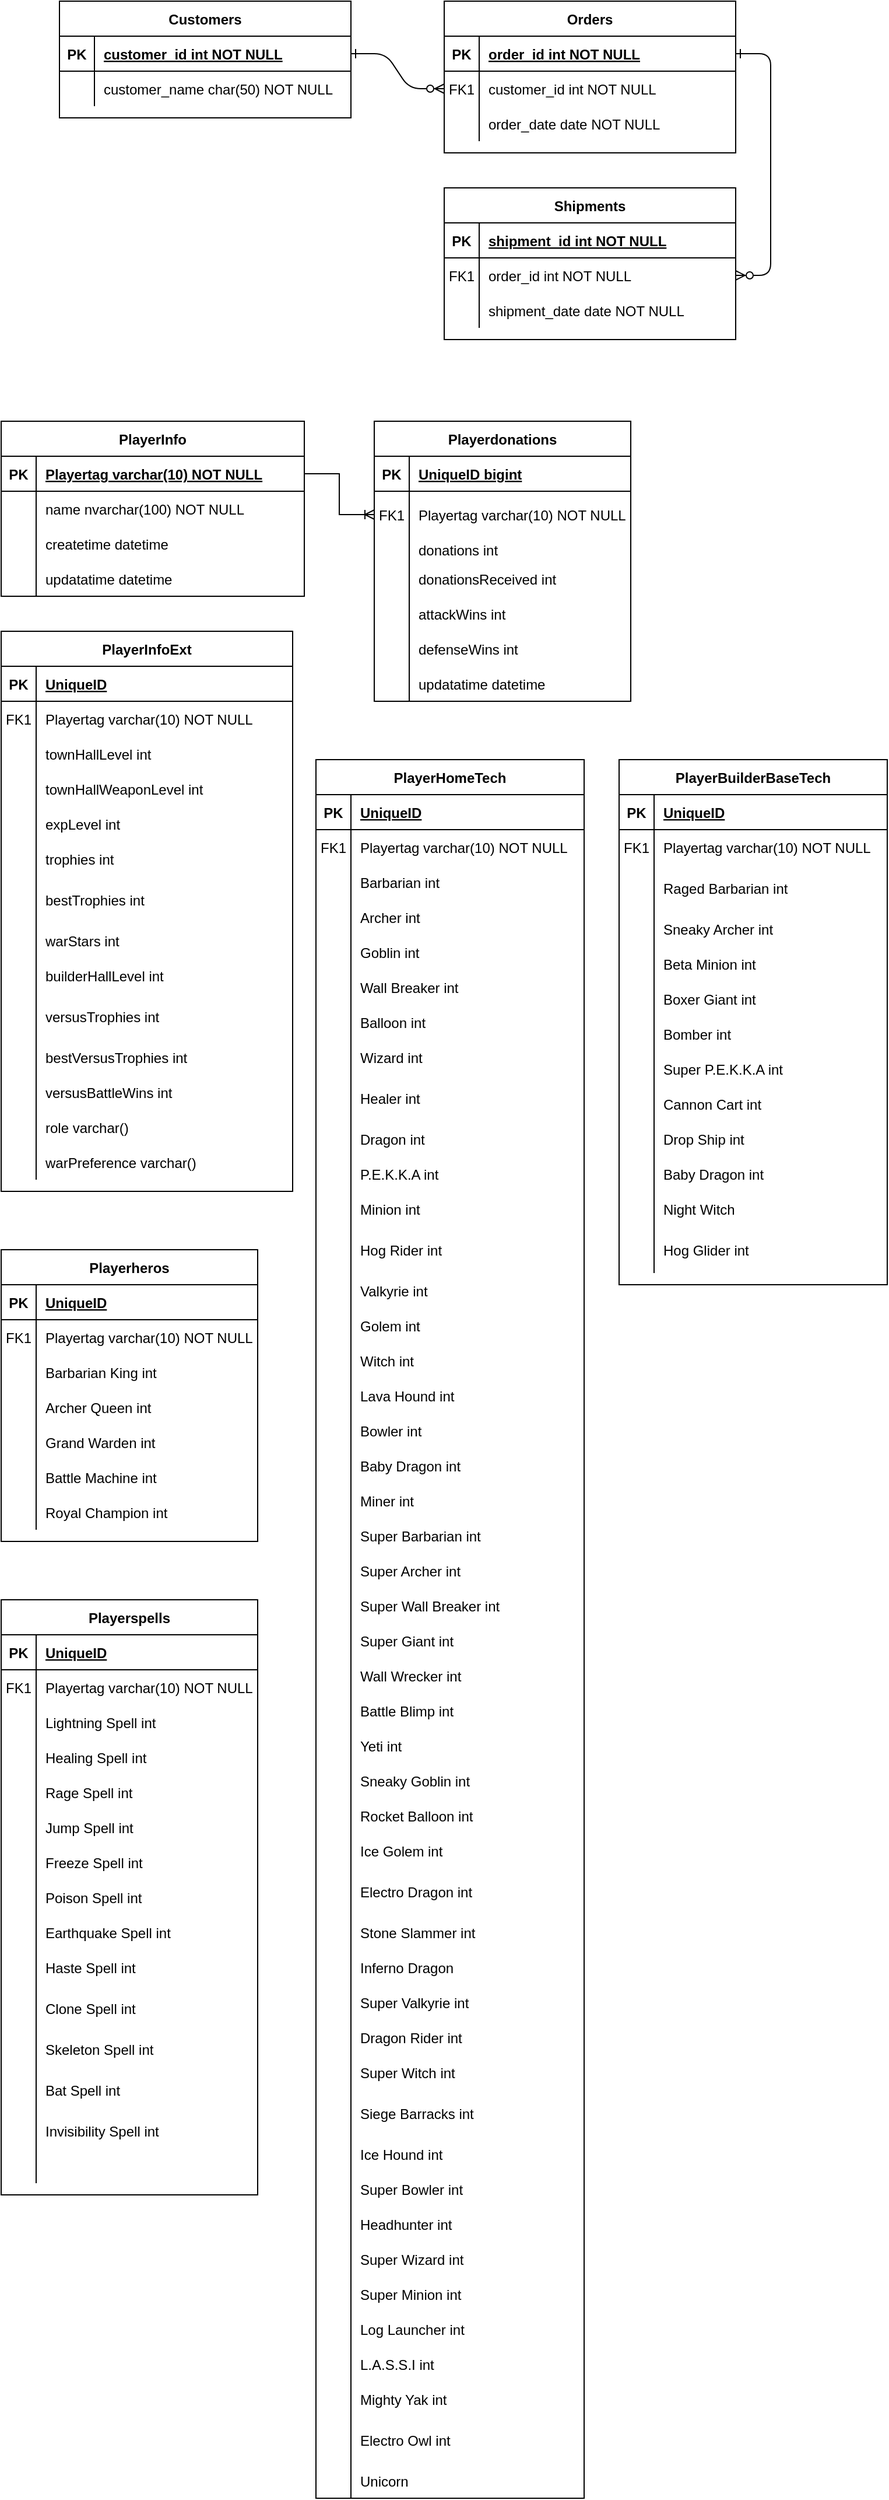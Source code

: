 <mxfile version="15.7.3" type="device"><diagram id="R2lEEEUBdFMjLlhIrx00" name="Page-1"><mxGraphModel dx="1422" dy="794" grid="1" gridSize="10" guides="1" tooltips="1" connect="1" arrows="1" fold="1" page="1" pageScale="1" pageWidth="850" pageHeight="1100" math="0" shadow="0" extFonts="Permanent Marker^https://fonts.googleapis.com/css?family=Permanent+Marker"><root><mxCell id="0"/><mxCell id="1" parent="0"/><mxCell id="C-vyLk0tnHw3VtMMgP7b-1" value="" style="edgeStyle=entityRelationEdgeStyle;endArrow=ERzeroToMany;startArrow=ERone;endFill=1;startFill=0;" parent="1" source="C-vyLk0tnHw3VtMMgP7b-24" target="C-vyLk0tnHw3VtMMgP7b-6" edge="1"><mxGeometry width="100" height="100" relative="1" as="geometry"><mxPoint x="340" y="720" as="sourcePoint"/><mxPoint x="440" y="620" as="targetPoint"/></mxGeometry></mxCell><mxCell id="C-vyLk0tnHw3VtMMgP7b-12" value="" style="edgeStyle=entityRelationEdgeStyle;endArrow=ERzeroToMany;startArrow=ERone;endFill=1;startFill=0;" parent="1" source="C-vyLk0tnHw3VtMMgP7b-3" target="C-vyLk0tnHw3VtMMgP7b-17" edge="1"><mxGeometry width="100" height="100" relative="1" as="geometry"><mxPoint x="400" y="180" as="sourcePoint"/><mxPoint x="460" y="205" as="targetPoint"/></mxGeometry></mxCell><mxCell id="C-vyLk0tnHw3VtMMgP7b-2" value="Orders" style="shape=table;startSize=30;container=1;collapsible=1;childLayout=tableLayout;fixedRows=1;rowLines=0;fontStyle=1;align=center;resizeLast=1;" parent="1" vertex="1"><mxGeometry x="450" y="120" width="250" height="130" as="geometry"/></mxCell><mxCell id="C-vyLk0tnHw3VtMMgP7b-3" value="" style="shape=partialRectangle;collapsible=0;dropTarget=0;pointerEvents=0;fillColor=none;points=[[0,0.5],[1,0.5]];portConstraint=eastwest;top=0;left=0;right=0;bottom=1;" parent="C-vyLk0tnHw3VtMMgP7b-2" vertex="1"><mxGeometry y="30" width="250" height="30" as="geometry"/></mxCell><mxCell id="C-vyLk0tnHw3VtMMgP7b-4" value="PK" style="shape=partialRectangle;overflow=hidden;connectable=0;fillColor=none;top=0;left=0;bottom=0;right=0;fontStyle=1;" parent="C-vyLk0tnHw3VtMMgP7b-3" vertex="1"><mxGeometry width="30" height="30" as="geometry"/></mxCell><mxCell id="C-vyLk0tnHw3VtMMgP7b-5" value="order_id int NOT NULL " style="shape=partialRectangle;overflow=hidden;connectable=0;fillColor=none;top=0;left=0;bottom=0;right=0;align=left;spacingLeft=6;fontStyle=5;" parent="C-vyLk0tnHw3VtMMgP7b-3" vertex="1"><mxGeometry x="30" width="220" height="30" as="geometry"/></mxCell><mxCell id="C-vyLk0tnHw3VtMMgP7b-6" value="" style="shape=partialRectangle;collapsible=0;dropTarget=0;pointerEvents=0;fillColor=none;points=[[0,0.5],[1,0.5]];portConstraint=eastwest;top=0;left=0;right=0;bottom=0;" parent="C-vyLk0tnHw3VtMMgP7b-2" vertex="1"><mxGeometry y="60" width="250" height="30" as="geometry"/></mxCell><mxCell id="C-vyLk0tnHw3VtMMgP7b-7" value="FK1" style="shape=partialRectangle;overflow=hidden;connectable=0;fillColor=none;top=0;left=0;bottom=0;right=0;" parent="C-vyLk0tnHw3VtMMgP7b-6" vertex="1"><mxGeometry width="30" height="30" as="geometry"/></mxCell><mxCell id="C-vyLk0tnHw3VtMMgP7b-8" value="customer_id int NOT NULL" style="shape=partialRectangle;overflow=hidden;connectable=0;fillColor=none;top=0;left=0;bottom=0;right=0;align=left;spacingLeft=6;" parent="C-vyLk0tnHw3VtMMgP7b-6" vertex="1"><mxGeometry x="30" width="220" height="30" as="geometry"/></mxCell><mxCell id="C-vyLk0tnHw3VtMMgP7b-9" value="" style="shape=partialRectangle;collapsible=0;dropTarget=0;pointerEvents=0;fillColor=none;points=[[0,0.5],[1,0.5]];portConstraint=eastwest;top=0;left=0;right=0;bottom=0;" parent="C-vyLk0tnHw3VtMMgP7b-2" vertex="1"><mxGeometry y="90" width="250" height="30" as="geometry"/></mxCell><mxCell id="C-vyLk0tnHw3VtMMgP7b-10" value="" style="shape=partialRectangle;overflow=hidden;connectable=0;fillColor=none;top=0;left=0;bottom=0;right=0;" parent="C-vyLk0tnHw3VtMMgP7b-9" vertex="1"><mxGeometry width="30" height="30" as="geometry"/></mxCell><mxCell id="C-vyLk0tnHw3VtMMgP7b-11" value="order_date date NOT NULL" style="shape=partialRectangle;overflow=hidden;connectable=0;fillColor=none;top=0;left=0;bottom=0;right=0;align=left;spacingLeft=6;" parent="C-vyLk0tnHw3VtMMgP7b-9" vertex="1"><mxGeometry x="30" width="220" height="30" as="geometry"/></mxCell><mxCell id="C-vyLk0tnHw3VtMMgP7b-13" value="Shipments" style="shape=table;startSize=30;container=1;collapsible=1;childLayout=tableLayout;fixedRows=1;rowLines=0;fontStyle=1;align=center;resizeLast=1;" parent="1" vertex="1"><mxGeometry x="450" y="280" width="250" height="130" as="geometry"/></mxCell><mxCell id="C-vyLk0tnHw3VtMMgP7b-14" value="" style="shape=partialRectangle;collapsible=0;dropTarget=0;pointerEvents=0;fillColor=none;points=[[0,0.5],[1,0.5]];portConstraint=eastwest;top=0;left=0;right=0;bottom=1;" parent="C-vyLk0tnHw3VtMMgP7b-13" vertex="1"><mxGeometry y="30" width="250" height="30" as="geometry"/></mxCell><mxCell id="C-vyLk0tnHw3VtMMgP7b-15" value="PK" style="shape=partialRectangle;overflow=hidden;connectable=0;fillColor=none;top=0;left=0;bottom=0;right=0;fontStyle=1;" parent="C-vyLk0tnHw3VtMMgP7b-14" vertex="1"><mxGeometry width="30" height="30" as="geometry"/></mxCell><mxCell id="C-vyLk0tnHw3VtMMgP7b-16" value="shipment_id int NOT NULL " style="shape=partialRectangle;overflow=hidden;connectable=0;fillColor=none;top=0;left=0;bottom=0;right=0;align=left;spacingLeft=6;fontStyle=5;" parent="C-vyLk0tnHw3VtMMgP7b-14" vertex="1"><mxGeometry x="30" width="220" height="30" as="geometry"/></mxCell><mxCell id="C-vyLk0tnHw3VtMMgP7b-17" value="" style="shape=partialRectangle;collapsible=0;dropTarget=0;pointerEvents=0;fillColor=none;points=[[0,0.5],[1,0.5]];portConstraint=eastwest;top=0;left=0;right=0;bottom=0;" parent="C-vyLk0tnHw3VtMMgP7b-13" vertex="1"><mxGeometry y="60" width="250" height="30" as="geometry"/></mxCell><mxCell id="C-vyLk0tnHw3VtMMgP7b-18" value="FK1" style="shape=partialRectangle;overflow=hidden;connectable=0;fillColor=none;top=0;left=0;bottom=0;right=0;" parent="C-vyLk0tnHw3VtMMgP7b-17" vertex="1"><mxGeometry width="30" height="30" as="geometry"/></mxCell><mxCell id="C-vyLk0tnHw3VtMMgP7b-19" value="order_id int NOT NULL" style="shape=partialRectangle;overflow=hidden;connectable=0;fillColor=none;top=0;left=0;bottom=0;right=0;align=left;spacingLeft=6;" parent="C-vyLk0tnHw3VtMMgP7b-17" vertex="1"><mxGeometry x="30" width="220" height="30" as="geometry"/></mxCell><mxCell id="C-vyLk0tnHw3VtMMgP7b-20" value="" style="shape=partialRectangle;collapsible=0;dropTarget=0;pointerEvents=0;fillColor=none;points=[[0,0.5],[1,0.5]];portConstraint=eastwest;top=0;left=0;right=0;bottom=0;" parent="C-vyLk0tnHw3VtMMgP7b-13" vertex="1"><mxGeometry y="90" width="250" height="30" as="geometry"/></mxCell><mxCell id="C-vyLk0tnHw3VtMMgP7b-21" value="" style="shape=partialRectangle;overflow=hidden;connectable=0;fillColor=none;top=0;left=0;bottom=0;right=0;" parent="C-vyLk0tnHw3VtMMgP7b-20" vertex="1"><mxGeometry width="30" height="30" as="geometry"/></mxCell><mxCell id="C-vyLk0tnHw3VtMMgP7b-22" value="shipment_date date NOT NULL" style="shape=partialRectangle;overflow=hidden;connectable=0;fillColor=none;top=0;left=0;bottom=0;right=0;align=left;spacingLeft=6;" parent="C-vyLk0tnHw3VtMMgP7b-20" vertex="1"><mxGeometry x="30" width="220" height="30" as="geometry"/></mxCell><mxCell id="C-vyLk0tnHw3VtMMgP7b-23" value="Customers" style="shape=table;startSize=30;container=1;collapsible=1;childLayout=tableLayout;fixedRows=1;rowLines=0;fontStyle=1;align=center;resizeLast=1;" parent="1" vertex="1"><mxGeometry x="120" y="120" width="250" height="100" as="geometry"/></mxCell><mxCell id="C-vyLk0tnHw3VtMMgP7b-24" value="" style="shape=partialRectangle;collapsible=0;dropTarget=0;pointerEvents=0;fillColor=none;points=[[0,0.5],[1,0.5]];portConstraint=eastwest;top=0;left=0;right=0;bottom=1;" parent="C-vyLk0tnHw3VtMMgP7b-23" vertex="1"><mxGeometry y="30" width="250" height="30" as="geometry"/></mxCell><mxCell id="C-vyLk0tnHw3VtMMgP7b-25" value="PK" style="shape=partialRectangle;overflow=hidden;connectable=0;fillColor=none;top=0;left=0;bottom=0;right=0;fontStyle=1;" parent="C-vyLk0tnHw3VtMMgP7b-24" vertex="1"><mxGeometry width="30" height="30" as="geometry"/></mxCell><mxCell id="C-vyLk0tnHw3VtMMgP7b-26" value="customer_id int NOT NULL " style="shape=partialRectangle;overflow=hidden;connectable=0;fillColor=none;top=0;left=0;bottom=0;right=0;align=left;spacingLeft=6;fontStyle=5;" parent="C-vyLk0tnHw3VtMMgP7b-24" vertex="1"><mxGeometry x="30" width="220" height="30" as="geometry"/></mxCell><mxCell id="C-vyLk0tnHw3VtMMgP7b-27" value="" style="shape=partialRectangle;collapsible=0;dropTarget=0;pointerEvents=0;fillColor=none;points=[[0,0.5],[1,0.5]];portConstraint=eastwest;top=0;left=0;right=0;bottom=0;" parent="C-vyLk0tnHw3VtMMgP7b-23" vertex="1"><mxGeometry y="60" width="250" height="30" as="geometry"/></mxCell><mxCell id="C-vyLk0tnHw3VtMMgP7b-28" value="" style="shape=partialRectangle;overflow=hidden;connectable=0;fillColor=none;top=0;left=0;bottom=0;right=0;" parent="C-vyLk0tnHw3VtMMgP7b-27" vertex="1"><mxGeometry width="30" height="30" as="geometry"/></mxCell><mxCell id="C-vyLk0tnHw3VtMMgP7b-29" value="customer_name char(50) NOT NULL" style="shape=partialRectangle;overflow=hidden;connectable=0;fillColor=none;top=0;left=0;bottom=0;right=0;align=left;spacingLeft=6;" parent="C-vyLk0tnHw3VtMMgP7b-27" vertex="1"><mxGeometry x="30" width="220" height="30" as="geometry"/></mxCell><mxCell id="k9dj4js1hO7QDlqtyN6y-2" value="PlayerInfo" style="shape=table;startSize=30;container=1;collapsible=1;childLayout=tableLayout;fixedRows=1;rowLines=0;fontStyle=1;align=center;resizeLast=1;" parent="1" vertex="1"><mxGeometry x="70" y="480" width="260" height="150" as="geometry"/></mxCell><mxCell id="k9dj4js1hO7QDlqtyN6y-3" value="" style="shape=partialRectangle;collapsible=0;dropTarget=0;pointerEvents=0;fillColor=none;top=0;left=0;bottom=1;right=0;points=[[0,0.5],[1,0.5]];portConstraint=eastwest;" parent="k9dj4js1hO7QDlqtyN6y-2" vertex="1"><mxGeometry y="30" width="260" height="30" as="geometry"/></mxCell><mxCell id="k9dj4js1hO7QDlqtyN6y-4" value="PK" style="shape=partialRectangle;connectable=0;fillColor=none;top=0;left=0;bottom=0;right=0;fontStyle=1;overflow=hidden;" parent="k9dj4js1hO7QDlqtyN6y-3" vertex="1"><mxGeometry width="30" height="30" as="geometry"><mxRectangle width="30" height="30" as="alternateBounds"/></mxGeometry></mxCell><mxCell id="k9dj4js1hO7QDlqtyN6y-5" value="Playertag varchar(10) NOT NULL" style="shape=partialRectangle;connectable=0;fillColor=none;top=0;left=0;bottom=0;right=0;align=left;spacingLeft=6;fontStyle=5;overflow=hidden;" parent="k9dj4js1hO7QDlqtyN6y-3" vertex="1"><mxGeometry x="30" width="230" height="30" as="geometry"><mxRectangle width="230" height="30" as="alternateBounds"/></mxGeometry></mxCell><mxCell id="k9dj4js1hO7QDlqtyN6y-6" value="" style="shape=partialRectangle;collapsible=0;dropTarget=0;pointerEvents=0;fillColor=none;top=0;left=0;bottom=0;right=0;points=[[0,0.5],[1,0.5]];portConstraint=eastwest;" parent="k9dj4js1hO7QDlqtyN6y-2" vertex="1"><mxGeometry y="60" width="260" height="30" as="geometry"/></mxCell><mxCell id="k9dj4js1hO7QDlqtyN6y-7" value="" style="shape=partialRectangle;connectable=0;fillColor=none;top=0;left=0;bottom=0;right=0;editable=1;overflow=hidden;" parent="k9dj4js1hO7QDlqtyN6y-6" vertex="1"><mxGeometry width="30" height="30" as="geometry"><mxRectangle width="30" height="30" as="alternateBounds"/></mxGeometry></mxCell><mxCell id="k9dj4js1hO7QDlqtyN6y-8" value="name nvarchar(100) NOT NULL" style="shape=partialRectangle;connectable=0;fillColor=none;top=0;left=0;bottom=0;right=0;align=left;spacingLeft=6;overflow=hidden;" parent="k9dj4js1hO7QDlqtyN6y-6" vertex="1"><mxGeometry x="30" width="230" height="30" as="geometry"><mxRectangle width="230" height="30" as="alternateBounds"/></mxGeometry></mxCell><mxCell id="nQ1oWi6DV8BTeRaSBZnT-4" style="shape=partialRectangle;collapsible=0;dropTarget=0;pointerEvents=0;fillColor=none;top=0;left=0;bottom=0;right=0;points=[[0,0.5],[1,0.5]];portConstraint=eastwest;" vertex="1" parent="k9dj4js1hO7QDlqtyN6y-2"><mxGeometry y="90" width="260" height="30" as="geometry"/></mxCell><mxCell id="nQ1oWi6DV8BTeRaSBZnT-5" style="shape=partialRectangle;connectable=0;fillColor=none;top=0;left=0;bottom=0;right=0;editable=1;overflow=hidden;" vertex="1" parent="nQ1oWi6DV8BTeRaSBZnT-4"><mxGeometry width="30" height="30" as="geometry"><mxRectangle width="30" height="30" as="alternateBounds"/></mxGeometry></mxCell><mxCell id="nQ1oWi6DV8BTeRaSBZnT-6" value="createtime datetime" style="shape=partialRectangle;connectable=0;fillColor=none;top=0;left=0;bottom=0;right=0;align=left;spacingLeft=6;overflow=hidden;" vertex="1" parent="nQ1oWi6DV8BTeRaSBZnT-4"><mxGeometry x="30" width="230" height="30" as="geometry"><mxRectangle width="230" height="30" as="alternateBounds"/></mxGeometry></mxCell><mxCell id="nQ1oWi6DV8BTeRaSBZnT-1" style="shape=partialRectangle;collapsible=0;dropTarget=0;pointerEvents=0;fillColor=none;top=0;left=0;bottom=0;right=0;points=[[0,0.5],[1,0.5]];portConstraint=eastwest;" vertex="1" parent="k9dj4js1hO7QDlqtyN6y-2"><mxGeometry y="120" width="260" height="30" as="geometry"/></mxCell><mxCell id="nQ1oWi6DV8BTeRaSBZnT-2" style="shape=partialRectangle;connectable=0;fillColor=none;top=0;left=0;bottom=0;right=0;editable=1;overflow=hidden;" vertex="1" parent="nQ1oWi6DV8BTeRaSBZnT-1"><mxGeometry width="30" height="30" as="geometry"><mxRectangle width="30" height="30" as="alternateBounds"/></mxGeometry></mxCell><mxCell id="nQ1oWi6DV8BTeRaSBZnT-3" value="updatatime datetime" style="shape=partialRectangle;connectable=0;fillColor=none;top=0;left=0;bottom=0;right=0;align=left;spacingLeft=6;overflow=hidden;" vertex="1" parent="nQ1oWi6DV8BTeRaSBZnT-1"><mxGeometry x="30" width="230" height="30" as="geometry"><mxRectangle width="230" height="30" as="alternateBounds"/></mxGeometry></mxCell><object label="Playerdonations" id="k9dj4js1hO7QDlqtyN6y-15"><mxCell style="shape=table;startSize=30;container=1;collapsible=1;childLayout=tableLayout;fixedRows=1;rowLines=0;fontStyle=1;align=center;resizeLast=1;" parent="1" vertex="1"><mxGeometry x="390" y="480" width="220" height="240" as="geometry"/></mxCell></object><mxCell id="k9dj4js1hO7QDlqtyN6y-16" value="" style="shape=partialRectangle;collapsible=0;dropTarget=0;pointerEvents=0;fillColor=none;top=0;left=0;bottom=1;right=0;points=[[0,0.5],[1,0.5]];portConstraint=eastwest;" parent="k9dj4js1hO7QDlqtyN6y-15" vertex="1"><mxGeometry y="30" width="220" height="30" as="geometry"/></mxCell><mxCell id="k9dj4js1hO7QDlqtyN6y-17" value="PK" style="shape=partialRectangle;connectable=0;fillColor=none;top=0;left=0;bottom=0;right=0;fontStyle=1;overflow=hidden;" parent="k9dj4js1hO7QDlqtyN6y-16" vertex="1"><mxGeometry width="30" height="30" as="geometry"><mxRectangle width="30" height="30" as="alternateBounds"/></mxGeometry></mxCell><mxCell id="k9dj4js1hO7QDlqtyN6y-18" value="UniqueID bigint" style="shape=partialRectangle;connectable=0;fillColor=none;top=0;left=0;bottom=0;right=0;align=left;spacingLeft=6;fontStyle=5;overflow=hidden;" parent="k9dj4js1hO7QDlqtyN6y-16" vertex="1"><mxGeometry x="30" width="190" height="30" as="geometry"><mxRectangle width="190" height="30" as="alternateBounds"/></mxGeometry></mxCell><mxCell id="k9dj4js1hO7QDlqtyN6y-19" value="" style="shape=partialRectangle;collapsible=0;dropTarget=0;pointerEvents=0;fillColor=none;top=0;left=0;bottom=0;right=0;points=[[0,0.5],[1,0.5]];portConstraint=eastwest;" parent="k9dj4js1hO7QDlqtyN6y-15" vertex="1"><mxGeometry y="60" width="220" height="40" as="geometry"/></mxCell><mxCell id="k9dj4js1hO7QDlqtyN6y-20" value="FK1" style="shape=partialRectangle;connectable=0;fillColor=none;top=0;left=0;bottom=0;right=0;editable=1;overflow=hidden;" parent="k9dj4js1hO7QDlqtyN6y-19" vertex="1"><mxGeometry width="30" height="40" as="geometry"><mxRectangle width="30" height="40" as="alternateBounds"/></mxGeometry></mxCell><mxCell id="k9dj4js1hO7QDlqtyN6y-21" value="Playertag varchar(10) NOT NULL" style="shape=partialRectangle;connectable=0;fillColor=none;top=0;left=0;bottom=0;right=0;align=left;spacingLeft=6;overflow=hidden;" parent="k9dj4js1hO7QDlqtyN6y-19" vertex="1"><mxGeometry x="30" width="190" height="40" as="geometry"><mxRectangle width="190" height="40" as="alternateBounds"/></mxGeometry></mxCell><mxCell id="k9dj4js1hO7QDlqtyN6y-22" value="" style="shape=partialRectangle;collapsible=0;dropTarget=0;pointerEvents=0;fillColor=none;top=0;left=0;bottom=0;right=0;points=[[0,0.5],[1,0.5]];portConstraint=eastwest;" parent="k9dj4js1hO7QDlqtyN6y-15" vertex="1"><mxGeometry y="100" width="220" height="20" as="geometry"/></mxCell><mxCell id="k9dj4js1hO7QDlqtyN6y-23" value="" style="shape=partialRectangle;connectable=0;fillColor=none;top=0;left=0;bottom=0;right=0;editable=1;overflow=hidden;" parent="k9dj4js1hO7QDlqtyN6y-22" vertex="1"><mxGeometry width="30" height="20" as="geometry"><mxRectangle width="30" height="20" as="alternateBounds"/></mxGeometry></mxCell><mxCell id="k9dj4js1hO7QDlqtyN6y-24" value="donations int" style="shape=partialRectangle;connectable=0;fillColor=none;top=0;left=0;bottom=0;right=0;align=left;spacingLeft=6;overflow=hidden;" parent="k9dj4js1hO7QDlqtyN6y-22" vertex="1"><mxGeometry x="30" width="190" height="20" as="geometry"><mxRectangle width="190" height="20" as="alternateBounds"/></mxGeometry></mxCell><mxCell id="k9dj4js1hO7QDlqtyN6y-25" value="" style="shape=partialRectangle;collapsible=0;dropTarget=0;pointerEvents=0;fillColor=none;top=0;left=0;bottom=0;right=0;points=[[0,0.5],[1,0.5]];portConstraint=eastwest;" parent="k9dj4js1hO7QDlqtyN6y-15" vertex="1"><mxGeometry y="120" width="220" height="30" as="geometry"/></mxCell><mxCell id="k9dj4js1hO7QDlqtyN6y-26" value="" style="shape=partialRectangle;connectable=0;fillColor=none;top=0;left=0;bottom=0;right=0;editable=1;overflow=hidden;" parent="k9dj4js1hO7QDlqtyN6y-25" vertex="1"><mxGeometry width="30" height="30" as="geometry"><mxRectangle width="30" height="30" as="alternateBounds"/></mxGeometry></mxCell><mxCell id="k9dj4js1hO7QDlqtyN6y-27" value="donationsReceived int" style="shape=partialRectangle;connectable=0;fillColor=none;top=0;left=0;bottom=0;right=0;align=left;spacingLeft=6;overflow=hidden;" parent="k9dj4js1hO7QDlqtyN6y-25" vertex="1"><mxGeometry x="30" width="190" height="30" as="geometry"><mxRectangle width="190" height="30" as="alternateBounds"/></mxGeometry></mxCell><mxCell id="k9dj4js1hO7QDlqtyN6y-36" style="shape=partialRectangle;collapsible=0;dropTarget=0;pointerEvents=0;fillColor=none;top=0;left=0;bottom=0;right=0;points=[[0,0.5],[1,0.5]];portConstraint=eastwest;" parent="k9dj4js1hO7QDlqtyN6y-15" vertex="1"><mxGeometry y="150" width="220" height="30" as="geometry"/></mxCell><mxCell id="k9dj4js1hO7QDlqtyN6y-37" style="shape=partialRectangle;connectable=0;fillColor=none;top=0;left=0;bottom=0;right=0;editable=1;overflow=hidden;" parent="k9dj4js1hO7QDlqtyN6y-36" vertex="1"><mxGeometry width="30" height="30" as="geometry"><mxRectangle width="30" height="30" as="alternateBounds"/></mxGeometry></mxCell><mxCell id="k9dj4js1hO7QDlqtyN6y-38" value="attackWins int" style="shape=partialRectangle;connectable=0;fillColor=none;top=0;left=0;bottom=0;right=0;align=left;spacingLeft=6;overflow=hidden;" parent="k9dj4js1hO7QDlqtyN6y-36" vertex="1"><mxGeometry x="30" width="190" height="30" as="geometry"><mxRectangle width="190" height="30" as="alternateBounds"/></mxGeometry></mxCell><mxCell id="k9dj4js1hO7QDlqtyN6y-39" style="shape=partialRectangle;collapsible=0;dropTarget=0;pointerEvents=0;fillColor=none;top=0;left=0;bottom=0;right=0;points=[[0,0.5],[1,0.5]];portConstraint=eastwest;" parent="k9dj4js1hO7QDlqtyN6y-15" vertex="1"><mxGeometry y="180" width="220" height="30" as="geometry"/></mxCell><mxCell id="k9dj4js1hO7QDlqtyN6y-40" style="shape=partialRectangle;connectable=0;fillColor=none;top=0;left=0;bottom=0;right=0;editable=1;overflow=hidden;" parent="k9dj4js1hO7QDlqtyN6y-39" vertex="1"><mxGeometry width="30" height="30" as="geometry"><mxRectangle width="30" height="30" as="alternateBounds"/></mxGeometry></mxCell><mxCell id="k9dj4js1hO7QDlqtyN6y-41" value="defenseWins int" style="shape=partialRectangle;connectable=0;fillColor=none;top=0;left=0;bottom=0;right=0;align=left;spacingLeft=6;overflow=hidden;" parent="k9dj4js1hO7QDlqtyN6y-39" vertex="1"><mxGeometry x="30" width="190" height="30" as="geometry"><mxRectangle width="190" height="30" as="alternateBounds"/></mxGeometry></mxCell><mxCell id="k9dj4js1hO7QDlqtyN6y-30" style="shape=partialRectangle;collapsible=0;dropTarget=0;pointerEvents=0;fillColor=none;top=0;left=0;bottom=0;right=0;points=[[0,0.5],[1,0.5]];portConstraint=eastwest;" parent="k9dj4js1hO7QDlqtyN6y-15" vertex="1"><mxGeometry y="210" width="220" height="30" as="geometry"/></mxCell><mxCell id="k9dj4js1hO7QDlqtyN6y-31" style="shape=partialRectangle;connectable=0;fillColor=none;top=0;left=0;bottom=0;right=0;editable=1;overflow=hidden;" parent="k9dj4js1hO7QDlqtyN6y-30" vertex="1"><mxGeometry width="30" height="30" as="geometry"><mxRectangle width="30" height="30" as="alternateBounds"/></mxGeometry></mxCell><mxCell id="k9dj4js1hO7QDlqtyN6y-32" value="updatatime datetime" style="shape=partialRectangle;connectable=0;fillColor=none;top=0;left=0;bottom=0;right=0;align=left;spacingLeft=6;overflow=hidden;" parent="k9dj4js1hO7QDlqtyN6y-30" vertex="1"><mxGeometry x="30" width="190" height="30" as="geometry"><mxRectangle width="190" height="30" as="alternateBounds"/></mxGeometry></mxCell><mxCell id="k9dj4js1hO7QDlqtyN6y-28" value="" style="edgeStyle=entityRelationEdgeStyle;fontSize=12;html=1;endArrow=ERoneToMany;rounded=0;exitX=1;exitY=0.5;exitDx=0;exitDy=0;entryX=0;entryY=0.5;entryDx=0;entryDy=0;" parent="1" source="k9dj4js1hO7QDlqtyN6y-3" target="k9dj4js1hO7QDlqtyN6y-19" edge="1"><mxGeometry width="100" height="100" relative="1" as="geometry"><mxPoint x="200" y="740" as="sourcePoint"/><mxPoint x="300" y="640" as="targetPoint"/></mxGeometry></mxCell><mxCell id="k9dj4js1hO7QDlqtyN6y-42" value="PlayerInfoExt" style="shape=table;startSize=30;container=1;collapsible=1;childLayout=tableLayout;fixedRows=1;rowLines=0;fontStyle=1;align=center;resizeLast=1;" parent="1" vertex="1"><mxGeometry x="70" y="660" width="250" height="480" as="geometry"/></mxCell><mxCell id="k9dj4js1hO7QDlqtyN6y-43" value="" style="shape=partialRectangle;collapsible=0;dropTarget=0;pointerEvents=0;fillColor=none;top=0;left=0;bottom=1;right=0;points=[[0,0.5],[1,0.5]];portConstraint=eastwest;" parent="k9dj4js1hO7QDlqtyN6y-42" vertex="1"><mxGeometry y="30" width="250" height="30" as="geometry"/></mxCell><mxCell id="k9dj4js1hO7QDlqtyN6y-44" value="PK" style="shape=partialRectangle;connectable=0;fillColor=none;top=0;left=0;bottom=0;right=0;fontStyle=1;overflow=hidden;" parent="k9dj4js1hO7QDlqtyN6y-43" vertex="1"><mxGeometry width="30" height="30" as="geometry"><mxRectangle width="30" height="30" as="alternateBounds"/></mxGeometry></mxCell><mxCell id="k9dj4js1hO7QDlqtyN6y-45" value="UniqueID" style="shape=partialRectangle;connectable=0;fillColor=none;top=0;left=0;bottom=0;right=0;align=left;spacingLeft=6;fontStyle=5;overflow=hidden;" parent="k9dj4js1hO7QDlqtyN6y-43" vertex="1"><mxGeometry x="30" width="220" height="30" as="geometry"><mxRectangle width="220" height="30" as="alternateBounds"/></mxGeometry></mxCell><mxCell id="k9dj4js1hO7QDlqtyN6y-46" value="" style="shape=partialRectangle;collapsible=0;dropTarget=0;pointerEvents=0;fillColor=none;top=0;left=0;bottom=0;right=0;points=[[0,0.5],[1,0.5]];portConstraint=eastwest;" parent="k9dj4js1hO7QDlqtyN6y-42" vertex="1"><mxGeometry y="60" width="250" height="30" as="geometry"/></mxCell><mxCell id="k9dj4js1hO7QDlqtyN6y-47" value="FK1" style="shape=partialRectangle;connectable=0;fillColor=none;top=0;left=0;bottom=0;right=0;editable=1;overflow=hidden;" parent="k9dj4js1hO7QDlqtyN6y-46" vertex="1"><mxGeometry width="30" height="30" as="geometry"><mxRectangle width="30" height="30" as="alternateBounds"/></mxGeometry></mxCell><mxCell id="k9dj4js1hO7QDlqtyN6y-48" value="Playertag varchar(10) NOT NULL" style="shape=partialRectangle;connectable=0;fillColor=none;top=0;left=0;bottom=0;right=0;align=left;spacingLeft=6;overflow=hidden;" parent="k9dj4js1hO7QDlqtyN6y-46" vertex="1"><mxGeometry x="30" width="220" height="30" as="geometry"><mxRectangle width="220" height="30" as="alternateBounds"/></mxGeometry></mxCell><mxCell id="k9dj4js1hO7QDlqtyN6y-49" value="" style="shape=partialRectangle;collapsible=0;dropTarget=0;pointerEvents=0;fillColor=none;top=0;left=0;bottom=0;right=0;points=[[0,0.5],[1,0.5]];portConstraint=eastwest;" parent="k9dj4js1hO7QDlqtyN6y-42" vertex="1"><mxGeometry y="90" width="250" height="30" as="geometry"/></mxCell><mxCell id="k9dj4js1hO7QDlqtyN6y-50" value="" style="shape=partialRectangle;connectable=0;fillColor=none;top=0;left=0;bottom=0;right=0;editable=1;overflow=hidden;" parent="k9dj4js1hO7QDlqtyN6y-49" vertex="1"><mxGeometry width="30" height="30" as="geometry"><mxRectangle width="30" height="30" as="alternateBounds"/></mxGeometry></mxCell><mxCell id="k9dj4js1hO7QDlqtyN6y-51" value="townHallLevel int" style="shape=partialRectangle;connectable=0;fillColor=none;top=0;left=0;bottom=0;right=0;align=left;spacingLeft=6;overflow=hidden;" parent="k9dj4js1hO7QDlqtyN6y-49" vertex="1"><mxGeometry x="30" width="220" height="30" as="geometry"><mxRectangle width="220" height="30" as="alternateBounds"/></mxGeometry></mxCell><mxCell id="k9dj4js1hO7QDlqtyN6y-52" value="" style="shape=partialRectangle;collapsible=0;dropTarget=0;pointerEvents=0;fillColor=none;top=0;left=0;bottom=0;right=0;points=[[0,0.5],[1,0.5]];portConstraint=eastwest;" parent="k9dj4js1hO7QDlqtyN6y-42" vertex="1"><mxGeometry y="120" width="250" height="30" as="geometry"/></mxCell><mxCell id="k9dj4js1hO7QDlqtyN6y-53" value="" style="shape=partialRectangle;connectable=0;fillColor=none;top=0;left=0;bottom=0;right=0;editable=1;overflow=hidden;" parent="k9dj4js1hO7QDlqtyN6y-52" vertex="1"><mxGeometry width="30" height="30" as="geometry"><mxRectangle width="30" height="30" as="alternateBounds"/></mxGeometry></mxCell><mxCell id="k9dj4js1hO7QDlqtyN6y-54" value="townHallWeaponLevel int" style="shape=partialRectangle;connectable=0;fillColor=none;top=0;left=0;bottom=0;right=0;align=left;spacingLeft=6;overflow=hidden;" parent="k9dj4js1hO7QDlqtyN6y-52" vertex="1"><mxGeometry x="30" width="220" height="30" as="geometry"><mxRectangle width="220" height="30" as="alternateBounds"/></mxGeometry></mxCell><mxCell id="k9dj4js1hO7QDlqtyN6y-55" style="shape=partialRectangle;collapsible=0;dropTarget=0;pointerEvents=0;fillColor=none;top=0;left=0;bottom=0;right=0;points=[[0,0.5],[1,0.5]];portConstraint=eastwest;" parent="k9dj4js1hO7QDlqtyN6y-42" vertex="1"><mxGeometry y="150" width="250" height="30" as="geometry"/></mxCell><mxCell id="k9dj4js1hO7QDlqtyN6y-56" style="shape=partialRectangle;connectable=0;fillColor=none;top=0;left=0;bottom=0;right=0;editable=1;overflow=hidden;" parent="k9dj4js1hO7QDlqtyN6y-55" vertex="1"><mxGeometry width="30" height="30" as="geometry"><mxRectangle width="30" height="30" as="alternateBounds"/></mxGeometry></mxCell><mxCell id="k9dj4js1hO7QDlqtyN6y-57" value="expLevel int" style="shape=partialRectangle;connectable=0;fillColor=none;top=0;left=0;bottom=0;right=0;align=left;spacingLeft=6;overflow=hidden;" parent="k9dj4js1hO7QDlqtyN6y-55" vertex="1"><mxGeometry x="30" width="220" height="30" as="geometry"><mxRectangle width="220" height="30" as="alternateBounds"/></mxGeometry></mxCell><mxCell id="k9dj4js1hO7QDlqtyN6y-58" style="shape=partialRectangle;collapsible=0;dropTarget=0;pointerEvents=0;fillColor=none;top=0;left=0;bottom=0;right=0;points=[[0,0.5],[1,0.5]];portConstraint=eastwest;" parent="k9dj4js1hO7QDlqtyN6y-42" vertex="1"><mxGeometry y="180" width="250" height="30" as="geometry"/></mxCell><mxCell id="k9dj4js1hO7QDlqtyN6y-59" style="shape=partialRectangle;connectable=0;fillColor=none;top=0;left=0;bottom=0;right=0;editable=1;overflow=hidden;" parent="k9dj4js1hO7QDlqtyN6y-58" vertex="1"><mxGeometry width="30" height="30" as="geometry"><mxRectangle width="30" height="30" as="alternateBounds"/></mxGeometry></mxCell><mxCell id="k9dj4js1hO7QDlqtyN6y-60" value="trophies int" style="shape=partialRectangle;connectable=0;fillColor=none;top=0;left=0;bottom=0;right=0;align=left;spacingLeft=6;overflow=hidden;" parent="k9dj4js1hO7QDlqtyN6y-58" vertex="1"><mxGeometry x="30" width="220" height="30" as="geometry"><mxRectangle width="220" height="30" as="alternateBounds"/></mxGeometry></mxCell><mxCell id="k9dj4js1hO7QDlqtyN6y-61" style="shape=partialRectangle;collapsible=0;dropTarget=0;pointerEvents=0;fillColor=none;top=0;left=0;bottom=0;right=0;points=[[0,0.5],[1,0.5]];portConstraint=eastwest;" parent="k9dj4js1hO7QDlqtyN6y-42" vertex="1"><mxGeometry y="210" width="250" height="40" as="geometry"/></mxCell><mxCell id="k9dj4js1hO7QDlqtyN6y-62" style="shape=partialRectangle;connectable=0;fillColor=none;top=0;left=0;bottom=0;right=0;editable=1;overflow=hidden;" parent="k9dj4js1hO7QDlqtyN6y-61" vertex="1"><mxGeometry width="30" height="40" as="geometry"><mxRectangle width="30" height="40" as="alternateBounds"/></mxGeometry></mxCell><mxCell id="k9dj4js1hO7QDlqtyN6y-63" value="bestTrophies int" style="shape=partialRectangle;connectable=0;fillColor=none;top=0;left=0;bottom=0;right=0;align=left;spacingLeft=6;overflow=hidden;" parent="k9dj4js1hO7QDlqtyN6y-61" vertex="1"><mxGeometry x="30" width="220" height="40" as="geometry"><mxRectangle width="220" height="40" as="alternateBounds"/></mxGeometry></mxCell><mxCell id="k9dj4js1hO7QDlqtyN6y-64" style="shape=partialRectangle;collapsible=0;dropTarget=0;pointerEvents=0;fillColor=none;top=0;left=0;bottom=0;right=0;points=[[0,0.5],[1,0.5]];portConstraint=eastwest;" parent="k9dj4js1hO7QDlqtyN6y-42" vertex="1"><mxGeometry y="250" width="250" height="30" as="geometry"/></mxCell><mxCell id="k9dj4js1hO7QDlqtyN6y-65" style="shape=partialRectangle;connectable=0;fillColor=none;top=0;left=0;bottom=0;right=0;editable=1;overflow=hidden;" parent="k9dj4js1hO7QDlqtyN6y-64" vertex="1"><mxGeometry width="30" height="30" as="geometry"><mxRectangle width="30" height="30" as="alternateBounds"/></mxGeometry></mxCell><mxCell id="k9dj4js1hO7QDlqtyN6y-66" value="warStars int" style="shape=partialRectangle;connectable=0;fillColor=none;top=0;left=0;bottom=0;right=0;align=left;spacingLeft=6;overflow=hidden;" parent="k9dj4js1hO7QDlqtyN6y-64" vertex="1"><mxGeometry x="30" width="220" height="30" as="geometry"><mxRectangle width="220" height="30" as="alternateBounds"/></mxGeometry></mxCell><mxCell id="k9dj4js1hO7QDlqtyN6y-73" style="shape=partialRectangle;collapsible=0;dropTarget=0;pointerEvents=0;fillColor=none;top=0;left=0;bottom=0;right=0;points=[[0,0.5],[1,0.5]];portConstraint=eastwest;" parent="k9dj4js1hO7QDlqtyN6y-42" vertex="1"><mxGeometry y="280" width="250" height="30" as="geometry"/></mxCell><mxCell id="k9dj4js1hO7QDlqtyN6y-74" style="shape=partialRectangle;connectable=0;fillColor=none;top=0;left=0;bottom=0;right=0;editable=1;overflow=hidden;" parent="k9dj4js1hO7QDlqtyN6y-73" vertex="1"><mxGeometry width="30" height="30" as="geometry"><mxRectangle width="30" height="30" as="alternateBounds"/></mxGeometry></mxCell><mxCell id="k9dj4js1hO7QDlqtyN6y-75" value="builderHallLevel int" style="shape=partialRectangle;connectable=0;fillColor=none;top=0;left=0;bottom=0;right=0;align=left;spacingLeft=6;overflow=hidden;" parent="k9dj4js1hO7QDlqtyN6y-73" vertex="1"><mxGeometry x="30" width="220" height="30" as="geometry"><mxRectangle width="220" height="30" as="alternateBounds"/></mxGeometry></mxCell><mxCell id="k9dj4js1hO7QDlqtyN6y-67" style="shape=partialRectangle;collapsible=0;dropTarget=0;pointerEvents=0;fillColor=none;top=0;left=0;bottom=0;right=0;points=[[0,0.5],[1,0.5]];portConstraint=eastwest;" parent="k9dj4js1hO7QDlqtyN6y-42" vertex="1"><mxGeometry y="310" width="250" height="40" as="geometry"/></mxCell><mxCell id="k9dj4js1hO7QDlqtyN6y-68" style="shape=partialRectangle;connectable=0;fillColor=none;top=0;left=0;bottom=0;right=0;editable=1;overflow=hidden;" parent="k9dj4js1hO7QDlqtyN6y-67" vertex="1"><mxGeometry width="30" height="40" as="geometry"><mxRectangle width="30" height="40" as="alternateBounds"/></mxGeometry></mxCell><mxCell id="k9dj4js1hO7QDlqtyN6y-69" value="versusTrophies int" style="shape=partialRectangle;connectable=0;fillColor=none;top=0;left=0;bottom=0;right=0;align=left;spacingLeft=6;overflow=hidden;" parent="k9dj4js1hO7QDlqtyN6y-67" vertex="1"><mxGeometry x="30" width="220" height="40" as="geometry"><mxRectangle width="220" height="40" as="alternateBounds"/></mxGeometry></mxCell><mxCell id="k9dj4js1hO7QDlqtyN6y-76" style="shape=partialRectangle;collapsible=0;dropTarget=0;pointerEvents=0;fillColor=none;top=0;left=0;bottom=0;right=0;points=[[0,0.5],[1,0.5]];portConstraint=eastwest;" parent="k9dj4js1hO7QDlqtyN6y-42" vertex="1"><mxGeometry y="350" width="250" height="30" as="geometry"/></mxCell><mxCell id="k9dj4js1hO7QDlqtyN6y-77" style="shape=partialRectangle;connectable=0;fillColor=none;top=0;left=0;bottom=0;right=0;editable=1;overflow=hidden;" parent="k9dj4js1hO7QDlqtyN6y-76" vertex="1"><mxGeometry width="30" height="30" as="geometry"><mxRectangle width="30" height="30" as="alternateBounds"/></mxGeometry></mxCell><mxCell id="k9dj4js1hO7QDlqtyN6y-78" value="bestVersusTrophies int" style="shape=partialRectangle;connectable=0;fillColor=none;top=0;left=0;bottom=0;right=0;align=left;spacingLeft=6;overflow=hidden;" parent="k9dj4js1hO7QDlqtyN6y-76" vertex="1"><mxGeometry x="30" width="220" height="30" as="geometry"><mxRectangle width="220" height="30" as="alternateBounds"/></mxGeometry></mxCell><mxCell id="k9dj4js1hO7QDlqtyN6y-79" style="shape=partialRectangle;collapsible=0;dropTarget=0;pointerEvents=0;fillColor=none;top=0;left=0;bottom=0;right=0;points=[[0,0.5],[1,0.5]];portConstraint=eastwest;" parent="k9dj4js1hO7QDlqtyN6y-42" vertex="1"><mxGeometry y="380" width="250" height="30" as="geometry"/></mxCell><mxCell id="k9dj4js1hO7QDlqtyN6y-80" style="shape=partialRectangle;connectable=0;fillColor=none;top=0;left=0;bottom=0;right=0;editable=1;overflow=hidden;" parent="k9dj4js1hO7QDlqtyN6y-79" vertex="1"><mxGeometry width="30" height="30" as="geometry"><mxRectangle width="30" height="30" as="alternateBounds"/></mxGeometry></mxCell><mxCell id="k9dj4js1hO7QDlqtyN6y-81" value="versusBattleWins int" style="shape=partialRectangle;connectable=0;fillColor=none;top=0;left=0;bottom=0;right=0;align=left;spacingLeft=6;overflow=hidden;" parent="k9dj4js1hO7QDlqtyN6y-79" vertex="1"><mxGeometry x="30" width="220" height="30" as="geometry"><mxRectangle width="220" height="30" as="alternateBounds"/></mxGeometry></mxCell><mxCell id="k9dj4js1hO7QDlqtyN6y-82" style="shape=partialRectangle;collapsible=0;dropTarget=0;pointerEvents=0;fillColor=none;top=0;left=0;bottom=0;right=0;points=[[0,0.5],[1,0.5]];portConstraint=eastwest;" parent="k9dj4js1hO7QDlqtyN6y-42" vertex="1"><mxGeometry y="410" width="250" height="30" as="geometry"/></mxCell><mxCell id="k9dj4js1hO7QDlqtyN6y-83" style="shape=partialRectangle;connectable=0;fillColor=none;top=0;left=0;bottom=0;right=0;editable=1;overflow=hidden;" parent="k9dj4js1hO7QDlqtyN6y-82" vertex="1"><mxGeometry width="30" height="30" as="geometry"><mxRectangle width="30" height="30" as="alternateBounds"/></mxGeometry></mxCell><mxCell id="k9dj4js1hO7QDlqtyN6y-84" value="role varchar()" style="shape=partialRectangle;connectable=0;fillColor=none;top=0;left=0;bottom=0;right=0;align=left;spacingLeft=6;overflow=hidden;" parent="k9dj4js1hO7QDlqtyN6y-82" vertex="1"><mxGeometry x="30" width="220" height="30" as="geometry"><mxRectangle width="220" height="30" as="alternateBounds"/></mxGeometry></mxCell><mxCell id="k9dj4js1hO7QDlqtyN6y-85" style="shape=partialRectangle;collapsible=0;dropTarget=0;pointerEvents=0;fillColor=none;top=0;left=0;bottom=0;right=0;points=[[0,0.5],[1,0.5]];portConstraint=eastwest;" parent="k9dj4js1hO7QDlqtyN6y-42" vertex="1"><mxGeometry y="440" width="250" height="30" as="geometry"/></mxCell><mxCell id="k9dj4js1hO7QDlqtyN6y-86" style="shape=partialRectangle;connectable=0;fillColor=none;top=0;left=0;bottom=0;right=0;editable=1;overflow=hidden;" parent="k9dj4js1hO7QDlqtyN6y-85" vertex="1"><mxGeometry width="30" height="30" as="geometry"><mxRectangle width="30" height="30" as="alternateBounds"/></mxGeometry></mxCell><mxCell id="k9dj4js1hO7QDlqtyN6y-87" value="warPreference varchar()" style="shape=partialRectangle;connectable=0;fillColor=none;top=0;left=0;bottom=0;right=0;align=left;spacingLeft=6;overflow=hidden;" parent="k9dj4js1hO7QDlqtyN6y-85" vertex="1"><mxGeometry x="30" width="220" height="30" as="geometry"><mxRectangle width="220" height="30" as="alternateBounds"/></mxGeometry></mxCell><mxCell id="k9dj4js1hO7QDlqtyN6y-88" value="PlayerHomeTech" style="shape=table;startSize=30;container=1;collapsible=1;childLayout=tableLayout;fixedRows=1;rowLines=0;fontStyle=1;align=center;resizeLast=1;" parent="1" vertex="1"><mxGeometry x="340" y="770" width="230" height="1490" as="geometry"/></mxCell><mxCell id="k9dj4js1hO7QDlqtyN6y-89" value="" style="shape=partialRectangle;collapsible=0;dropTarget=0;pointerEvents=0;fillColor=none;top=0;left=0;bottom=1;right=0;points=[[0,0.5],[1,0.5]];portConstraint=eastwest;" parent="k9dj4js1hO7QDlqtyN6y-88" vertex="1"><mxGeometry y="30" width="230" height="30" as="geometry"/></mxCell><mxCell id="k9dj4js1hO7QDlqtyN6y-90" value="PK" style="shape=partialRectangle;connectable=0;fillColor=none;top=0;left=0;bottom=0;right=0;fontStyle=1;overflow=hidden;" parent="k9dj4js1hO7QDlqtyN6y-89" vertex="1"><mxGeometry width="30" height="30" as="geometry"><mxRectangle width="30" height="30" as="alternateBounds"/></mxGeometry></mxCell><mxCell id="k9dj4js1hO7QDlqtyN6y-91" value="UniqueID" style="shape=partialRectangle;connectable=0;fillColor=none;top=0;left=0;bottom=0;right=0;align=left;spacingLeft=6;fontStyle=5;overflow=hidden;" parent="k9dj4js1hO7QDlqtyN6y-89" vertex="1"><mxGeometry x="30" width="200" height="30" as="geometry"><mxRectangle width="200" height="30" as="alternateBounds"/></mxGeometry></mxCell><mxCell id="k9dj4js1hO7QDlqtyN6y-92" value="" style="shape=partialRectangle;collapsible=0;dropTarget=0;pointerEvents=0;fillColor=none;top=0;left=0;bottom=0;right=0;points=[[0,0.5],[1,0.5]];portConstraint=eastwest;" parent="k9dj4js1hO7QDlqtyN6y-88" vertex="1"><mxGeometry y="60" width="230" height="30" as="geometry"/></mxCell><mxCell id="k9dj4js1hO7QDlqtyN6y-93" value="FK1" style="shape=partialRectangle;connectable=0;fillColor=none;top=0;left=0;bottom=0;right=0;editable=1;overflow=hidden;" parent="k9dj4js1hO7QDlqtyN6y-92" vertex="1"><mxGeometry width="30" height="30" as="geometry"><mxRectangle width="30" height="30" as="alternateBounds"/></mxGeometry></mxCell><mxCell id="k9dj4js1hO7QDlqtyN6y-94" value="Playertag varchar(10) NOT NULL" style="shape=partialRectangle;connectable=0;fillColor=none;top=0;left=0;bottom=0;right=0;align=left;spacingLeft=6;overflow=hidden;" parent="k9dj4js1hO7QDlqtyN6y-92" vertex="1"><mxGeometry x="30" width="200" height="30" as="geometry"><mxRectangle width="200" height="30" as="alternateBounds"/></mxGeometry></mxCell><mxCell id="k9dj4js1hO7QDlqtyN6y-95" value="" style="shape=partialRectangle;collapsible=0;dropTarget=0;pointerEvents=0;fillColor=none;top=0;left=0;bottom=0;right=0;points=[[0,0.5],[1,0.5]];portConstraint=eastwest;" parent="k9dj4js1hO7QDlqtyN6y-88" vertex="1"><mxGeometry y="90" width="230" height="30" as="geometry"/></mxCell><mxCell id="k9dj4js1hO7QDlqtyN6y-96" value="" style="shape=partialRectangle;connectable=0;fillColor=none;top=0;left=0;bottom=0;right=0;editable=1;overflow=hidden;" parent="k9dj4js1hO7QDlqtyN6y-95" vertex="1"><mxGeometry width="30" height="30" as="geometry"><mxRectangle width="30" height="30" as="alternateBounds"/></mxGeometry></mxCell><mxCell id="k9dj4js1hO7QDlqtyN6y-97" value="Barbarian int" style="shape=partialRectangle;connectable=0;fillColor=none;top=0;left=0;bottom=0;right=0;align=left;spacingLeft=6;overflow=hidden;" parent="k9dj4js1hO7QDlqtyN6y-95" vertex="1"><mxGeometry x="30" width="200" height="30" as="geometry"><mxRectangle width="200" height="30" as="alternateBounds"/></mxGeometry></mxCell><mxCell id="k9dj4js1hO7QDlqtyN6y-98" value="" style="shape=partialRectangle;collapsible=0;dropTarget=0;pointerEvents=0;fillColor=none;top=0;left=0;bottom=0;right=0;points=[[0,0.5],[1,0.5]];portConstraint=eastwest;" parent="k9dj4js1hO7QDlqtyN6y-88" vertex="1"><mxGeometry y="120" width="230" height="30" as="geometry"/></mxCell><mxCell id="k9dj4js1hO7QDlqtyN6y-99" value="" style="shape=partialRectangle;connectable=0;fillColor=none;top=0;left=0;bottom=0;right=0;editable=1;overflow=hidden;" parent="k9dj4js1hO7QDlqtyN6y-98" vertex="1"><mxGeometry width="30" height="30" as="geometry"><mxRectangle width="30" height="30" as="alternateBounds"/></mxGeometry></mxCell><mxCell id="k9dj4js1hO7QDlqtyN6y-100" value="Archer int" style="shape=partialRectangle;connectable=0;fillColor=none;top=0;left=0;bottom=0;right=0;align=left;spacingLeft=6;overflow=hidden;" parent="k9dj4js1hO7QDlqtyN6y-98" vertex="1"><mxGeometry x="30" width="200" height="30" as="geometry"><mxRectangle width="200" height="30" as="alternateBounds"/></mxGeometry></mxCell><mxCell id="k9dj4js1hO7QDlqtyN6y-101" style="shape=partialRectangle;collapsible=0;dropTarget=0;pointerEvents=0;fillColor=none;top=0;left=0;bottom=0;right=0;points=[[0,0.5],[1,0.5]];portConstraint=eastwest;" parent="k9dj4js1hO7QDlqtyN6y-88" vertex="1"><mxGeometry y="150" width="230" height="30" as="geometry"/></mxCell><mxCell id="k9dj4js1hO7QDlqtyN6y-102" style="shape=partialRectangle;connectable=0;fillColor=none;top=0;left=0;bottom=0;right=0;editable=1;overflow=hidden;" parent="k9dj4js1hO7QDlqtyN6y-101" vertex="1"><mxGeometry width="30" height="30" as="geometry"><mxRectangle width="30" height="30" as="alternateBounds"/></mxGeometry></mxCell><mxCell id="k9dj4js1hO7QDlqtyN6y-103" value="Goblin int" style="shape=partialRectangle;connectable=0;fillColor=none;top=0;left=0;bottom=0;right=0;align=left;spacingLeft=6;overflow=hidden;" parent="k9dj4js1hO7QDlqtyN6y-101" vertex="1"><mxGeometry x="30" width="200" height="30" as="geometry"><mxRectangle width="200" height="30" as="alternateBounds"/></mxGeometry></mxCell><mxCell id="k9dj4js1hO7QDlqtyN6y-104" style="shape=partialRectangle;collapsible=0;dropTarget=0;pointerEvents=0;fillColor=none;top=0;left=0;bottom=0;right=0;points=[[0,0.5],[1,0.5]];portConstraint=eastwest;" parent="k9dj4js1hO7QDlqtyN6y-88" vertex="1"><mxGeometry y="180" width="230" height="30" as="geometry"/></mxCell><mxCell id="k9dj4js1hO7QDlqtyN6y-105" style="shape=partialRectangle;connectable=0;fillColor=none;top=0;left=0;bottom=0;right=0;editable=1;overflow=hidden;" parent="k9dj4js1hO7QDlqtyN6y-104" vertex="1"><mxGeometry width="30" height="30" as="geometry"><mxRectangle width="30" height="30" as="alternateBounds"/></mxGeometry></mxCell><mxCell id="k9dj4js1hO7QDlqtyN6y-106" value="Wall Breaker int" style="shape=partialRectangle;connectable=0;fillColor=none;top=0;left=0;bottom=0;right=0;align=left;spacingLeft=6;overflow=hidden;" parent="k9dj4js1hO7QDlqtyN6y-104" vertex="1"><mxGeometry x="30" width="200" height="30" as="geometry"><mxRectangle width="200" height="30" as="alternateBounds"/></mxGeometry></mxCell><mxCell id="k9dj4js1hO7QDlqtyN6y-107" style="shape=partialRectangle;collapsible=0;dropTarget=0;pointerEvents=0;fillColor=none;top=0;left=0;bottom=0;right=0;points=[[0,0.5],[1,0.5]];portConstraint=eastwest;" parent="k9dj4js1hO7QDlqtyN6y-88" vertex="1"><mxGeometry y="210" width="230" height="30" as="geometry"/></mxCell><mxCell id="k9dj4js1hO7QDlqtyN6y-108" style="shape=partialRectangle;connectable=0;fillColor=none;top=0;left=0;bottom=0;right=0;editable=1;overflow=hidden;" parent="k9dj4js1hO7QDlqtyN6y-107" vertex="1"><mxGeometry width="30" height="30" as="geometry"><mxRectangle width="30" height="30" as="alternateBounds"/></mxGeometry></mxCell><mxCell id="k9dj4js1hO7QDlqtyN6y-109" value="Balloon int" style="shape=partialRectangle;connectable=0;fillColor=none;top=0;left=0;bottom=0;right=0;align=left;spacingLeft=6;overflow=hidden;" parent="k9dj4js1hO7QDlqtyN6y-107" vertex="1"><mxGeometry x="30" width="200" height="30" as="geometry"><mxRectangle width="200" height="30" as="alternateBounds"/></mxGeometry></mxCell><mxCell id="k9dj4js1hO7QDlqtyN6y-110" style="shape=partialRectangle;collapsible=0;dropTarget=0;pointerEvents=0;fillColor=none;top=0;left=0;bottom=0;right=0;points=[[0,0.5],[1,0.5]];portConstraint=eastwest;" parent="k9dj4js1hO7QDlqtyN6y-88" vertex="1"><mxGeometry y="240" width="230" height="30" as="geometry"/></mxCell><mxCell id="k9dj4js1hO7QDlqtyN6y-111" style="shape=partialRectangle;connectable=0;fillColor=none;top=0;left=0;bottom=0;right=0;editable=1;overflow=hidden;" parent="k9dj4js1hO7QDlqtyN6y-110" vertex="1"><mxGeometry width="30" height="30" as="geometry"><mxRectangle width="30" height="30" as="alternateBounds"/></mxGeometry></mxCell><mxCell id="k9dj4js1hO7QDlqtyN6y-112" value="Wizard int" style="shape=partialRectangle;connectable=0;fillColor=none;top=0;left=0;bottom=0;right=0;align=left;spacingLeft=6;overflow=hidden;" parent="k9dj4js1hO7QDlqtyN6y-110" vertex="1"><mxGeometry x="30" width="200" height="30" as="geometry"><mxRectangle width="200" height="30" as="alternateBounds"/></mxGeometry></mxCell><mxCell id="k9dj4js1hO7QDlqtyN6y-113" style="shape=partialRectangle;collapsible=0;dropTarget=0;pointerEvents=0;fillColor=none;top=0;left=0;bottom=0;right=0;points=[[0,0.5],[1,0.5]];portConstraint=eastwest;" parent="k9dj4js1hO7QDlqtyN6y-88" vertex="1"><mxGeometry y="270" width="230" height="40" as="geometry"/></mxCell><mxCell id="k9dj4js1hO7QDlqtyN6y-114" style="shape=partialRectangle;connectable=0;fillColor=none;top=0;left=0;bottom=0;right=0;editable=1;overflow=hidden;" parent="k9dj4js1hO7QDlqtyN6y-113" vertex="1"><mxGeometry width="30" height="40" as="geometry"><mxRectangle width="30" height="40" as="alternateBounds"/></mxGeometry></mxCell><mxCell id="k9dj4js1hO7QDlqtyN6y-115" value="Healer int" style="shape=partialRectangle;connectable=0;fillColor=none;top=0;left=0;bottom=0;right=0;align=left;spacingLeft=6;overflow=hidden;" parent="k9dj4js1hO7QDlqtyN6y-113" vertex="1"><mxGeometry x="30" width="200" height="40" as="geometry"><mxRectangle width="200" height="40" as="alternateBounds"/></mxGeometry></mxCell><mxCell id="k9dj4js1hO7QDlqtyN6y-116" style="shape=partialRectangle;collapsible=0;dropTarget=0;pointerEvents=0;fillColor=none;top=0;left=0;bottom=0;right=0;points=[[0,0.5],[1,0.5]];portConstraint=eastwest;" parent="k9dj4js1hO7QDlqtyN6y-88" vertex="1"><mxGeometry y="310" width="230" height="30" as="geometry"/></mxCell><mxCell id="k9dj4js1hO7QDlqtyN6y-117" style="shape=partialRectangle;connectable=0;fillColor=none;top=0;left=0;bottom=0;right=0;editable=1;overflow=hidden;" parent="k9dj4js1hO7QDlqtyN6y-116" vertex="1"><mxGeometry width="30" height="30" as="geometry"><mxRectangle width="30" height="30" as="alternateBounds"/></mxGeometry></mxCell><mxCell id="k9dj4js1hO7QDlqtyN6y-118" value="Dragon int" style="shape=partialRectangle;connectable=0;fillColor=none;top=0;left=0;bottom=0;right=0;align=left;spacingLeft=6;overflow=hidden;" parent="k9dj4js1hO7QDlqtyN6y-116" vertex="1"><mxGeometry x="30" width="200" height="30" as="geometry"><mxRectangle width="200" height="30" as="alternateBounds"/></mxGeometry></mxCell><mxCell id="k9dj4js1hO7QDlqtyN6y-119" style="shape=partialRectangle;collapsible=0;dropTarget=0;pointerEvents=0;fillColor=none;top=0;left=0;bottom=0;right=0;points=[[0,0.5],[1,0.5]];portConstraint=eastwest;" parent="k9dj4js1hO7QDlqtyN6y-88" vertex="1"><mxGeometry y="340" width="230" height="30" as="geometry"/></mxCell><mxCell id="k9dj4js1hO7QDlqtyN6y-120" style="shape=partialRectangle;connectable=0;fillColor=none;top=0;left=0;bottom=0;right=0;editable=1;overflow=hidden;" parent="k9dj4js1hO7QDlqtyN6y-119" vertex="1"><mxGeometry width="30" height="30" as="geometry"><mxRectangle width="30" height="30" as="alternateBounds"/></mxGeometry></mxCell><mxCell id="k9dj4js1hO7QDlqtyN6y-121" value="P.E.K.K.A int" style="shape=partialRectangle;connectable=0;fillColor=none;top=0;left=0;bottom=0;right=0;align=left;spacingLeft=6;overflow=hidden;" parent="k9dj4js1hO7QDlqtyN6y-119" vertex="1"><mxGeometry x="30" width="200" height="30" as="geometry"><mxRectangle width="200" height="30" as="alternateBounds"/></mxGeometry></mxCell><mxCell id="k9dj4js1hO7QDlqtyN6y-122" style="shape=partialRectangle;collapsible=0;dropTarget=0;pointerEvents=0;fillColor=none;top=0;left=0;bottom=0;right=0;points=[[0,0.5],[1,0.5]];portConstraint=eastwest;" parent="k9dj4js1hO7QDlqtyN6y-88" vertex="1"><mxGeometry y="370" width="230" height="30" as="geometry"/></mxCell><mxCell id="k9dj4js1hO7QDlqtyN6y-123" style="shape=partialRectangle;connectable=0;fillColor=none;top=0;left=0;bottom=0;right=0;editable=1;overflow=hidden;" parent="k9dj4js1hO7QDlqtyN6y-122" vertex="1"><mxGeometry width="30" height="30" as="geometry"><mxRectangle width="30" height="30" as="alternateBounds"/></mxGeometry></mxCell><mxCell id="k9dj4js1hO7QDlqtyN6y-124" value="Minion int" style="shape=partialRectangle;connectable=0;fillColor=none;top=0;left=0;bottom=0;right=0;align=left;spacingLeft=6;overflow=hidden;" parent="k9dj4js1hO7QDlqtyN6y-122" vertex="1"><mxGeometry x="30" width="200" height="30" as="geometry"><mxRectangle width="200" height="30" as="alternateBounds"/></mxGeometry></mxCell><mxCell id="k9dj4js1hO7QDlqtyN6y-125" style="shape=partialRectangle;collapsible=0;dropTarget=0;pointerEvents=0;fillColor=none;top=0;left=0;bottom=0;right=0;points=[[0,0.5],[1,0.5]];portConstraint=eastwest;" parent="k9dj4js1hO7QDlqtyN6y-88" vertex="1"><mxGeometry y="400" width="230" height="40" as="geometry"/></mxCell><mxCell id="k9dj4js1hO7QDlqtyN6y-126" style="shape=partialRectangle;connectable=0;fillColor=none;top=0;left=0;bottom=0;right=0;editable=1;overflow=hidden;" parent="k9dj4js1hO7QDlqtyN6y-125" vertex="1"><mxGeometry width="30" height="40" as="geometry"><mxRectangle width="30" height="40" as="alternateBounds"/></mxGeometry></mxCell><mxCell id="k9dj4js1hO7QDlqtyN6y-127" value="Hog Rider int" style="shape=partialRectangle;connectable=0;fillColor=none;top=0;left=0;bottom=0;right=0;align=left;spacingLeft=6;overflow=hidden;" parent="k9dj4js1hO7QDlqtyN6y-125" vertex="1"><mxGeometry x="30" width="200" height="40" as="geometry"><mxRectangle width="200" height="40" as="alternateBounds"/></mxGeometry></mxCell><mxCell id="k9dj4js1hO7QDlqtyN6y-128" style="shape=partialRectangle;collapsible=0;dropTarget=0;pointerEvents=0;fillColor=none;top=0;left=0;bottom=0;right=0;points=[[0,0.5],[1,0.5]];portConstraint=eastwest;" parent="k9dj4js1hO7QDlqtyN6y-88" vertex="1"><mxGeometry y="440" width="230" height="30" as="geometry"/></mxCell><mxCell id="k9dj4js1hO7QDlqtyN6y-129" style="shape=partialRectangle;connectable=0;fillColor=none;top=0;left=0;bottom=0;right=0;editable=1;overflow=hidden;" parent="k9dj4js1hO7QDlqtyN6y-128" vertex="1"><mxGeometry width="30" height="30" as="geometry"><mxRectangle width="30" height="30" as="alternateBounds"/></mxGeometry></mxCell><mxCell id="k9dj4js1hO7QDlqtyN6y-130" value="Valkyrie int" style="shape=partialRectangle;connectable=0;fillColor=none;top=0;left=0;bottom=0;right=0;align=left;spacingLeft=6;overflow=hidden;" parent="k9dj4js1hO7QDlqtyN6y-128" vertex="1"><mxGeometry x="30" width="200" height="30" as="geometry"><mxRectangle width="200" height="30" as="alternateBounds"/></mxGeometry></mxCell><mxCell id="k9dj4js1hO7QDlqtyN6y-131" style="shape=partialRectangle;collapsible=0;dropTarget=0;pointerEvents=0;fillColor=none;top=0;left=0;bottom=0;right=0;points=[[0,0.5],[1,0.5]];portConstraint=eastwest;" parent="k9dj4js1hO7QDlqtyN6y-88" vertex="1"><mxGeometry y="470" width="230" height="30" as="geometry"/></mxCell><mxCell id="k9dj4js1hO7QDlqtyN6y-132" style="shape=partialRectangle;connectable=0;fillColor=none;top=0;left=0;bottom=0;right=0;editable=1;overflow=hidden;" parent="k9dj4js1hO7QDlqtyN6y-131" vertex="1"><mxGeometry width="30" height="30" as="geometry"><mxRectangle width="30" height="30" as="alternateBounds"/></mxGeometry></mxCell><mxCell id="k9dj4js1hO7QDlqtyN6y-133" value="Golem int" style="shape=partialRectangle;connectable=0;fillColor=none;top=0;left=0;bottom=0;right=0;align=left;spacingLeft=6;overflow=hidden;" parent="k9dj4js1hO7QDlqtyN6y-131" vertex="1"><mxGeometry x="30" width="200" height="30" as="geometry"><mxRectangle width="200" height="30" as="alternateBounds"/></mxGeometry></mxCell><mxCell id="k9dj4js1hO7QDlqtyN6y-134" style="shape=partialRectangle;collapsible=0;dropTarget=0;pointerEvents=0;fillColor=none;top=0;left=0;bottom=0;right=0;points=[[0,0.5],[1,0.5]];portConstraint=eastwest;" parent="k9dj4js1hO7QDlqtyN6y-88" vertex="1"><mxGeometry y="500" width="230" height="30" as="geometry"/></mxCell><mxCell id="k9dj4js1hO7QDlqtyN6y-135" style="shape=partialRectangle;connectable=0;fillColor=none;top=0;left=0;bottom=0;right=0;editable=1;overflow=hidden;" parent="k9dj4js1hO7QDlqtyN6y-134" vertex="1"><mxGeometry width="30" height="30" as="geometry"><mxRectangle width="30" height="30" as="alternateBounds"/></mxGeometry></mxCell><mxCell id="k9dj4js1hO7QDlqtyN6y-136" value="Witch int" style="shape=partialRectangle;connectable=0;fillColor=none;top=0;left=0;bottom=0;right=0;align=left;spacingLeft=6;overflow=hidden;" parent="k9dj4js1hO7QDlqtyN6y-134" vertex="1"><mxGeometry x="30" width="200" height="30" as="geometry"><mxRectangle width="200" height="30" as="alternateBounds"/></mxGeometry></mxCell><mxCell id="k9dj4js1hO7QDlqtyN6y-137" style="shape=partialRectangle;collapsible=0;dropTarget=0;pointerEvents=0;fillColor=none;top=0;left=0;bottom=0;right=0;points=[[0,0.5],[1,0.5]];portConstraint=eastwest;" parent="k9dj4js1hO7QDlqtyN6y-88" vertex="1"><mxGeometry y="530" width="230" height="30" as="geometry"/></mxCell><mxCell id="k9dj4js1hO7QDlqtyN6y-138" style="shape=partialRectangle;connectable=0;fillColor=none;top=0;left=0;bottom=0;right=0;editable=1;overflow=hidden;" parent="k9dj4js1hO7QDlqtyN6y-137" vertex="1"><mxGeometry width="30" height="30" as="geometry"><mxRectangle width="30" height="30" as="alternateBounds"/></mxGeometry></mxCell><mxCell id="k9dj4js1hO7QDlqtyN6y-139" value="Lava Hound int" style="shape=partialRectangle;connectable=0;fillColor=none;top=0;left=0;bottom=0;right=0;align=left;spacingLeft=6;overflow=hidden;" parent="k9dj4js1hO7QDlqtyN6y-137" vertex="1"><mxGeometry x="30" width="200" height="30" as="geometry"><mxRectangle width="200" height="30" as="alternateBounds"/></mxGeometry></mxCell><mxCell id="k9dj4js1hO7QDlqtyN6y-149" style="shape=partialRectangle;collapsible=0;dropTarget=0;pointerEvents=0;fillColor=none;top=0;left=0;bottom=0;right=0;points=[[0,0.5],[1,0.5]];portConstraint=eastwest;" parent="k9dj4js1hO7QDlqtyN6y-88" vertex="1"><mxGeometry y="560" width="230" height="30" as="geometry"/></mxCell><mxCell id="k9dj4js1hO7QDlqtyN6y-150" style="shape=partialRectangle;connectable=0;fillColor=none;top=0;left=0;bottom=0;right=0;editable=1;overflow=hidden;" parent="k9dj4js1hO7QDlqtyN6y-149" vertex="1"><mxGeometry width="30" height="30" as="geometry"><mxRectangle width="30" height="30" as="alternateBounds"/></mxGeometry></mxCell><mxCell id="k9dj4js1hO7QDlqtyN6y-151" value="Bowler int" style="shape=partialRectangle;connectable=0;fillColor=none;top=0;left=0;bottom=0;right=0;align=left;spacingLeft=6;overflow=hidden;" parent="k9dj4js1hO7QDlqtyN6y-149" vertex="1"><mxGeometry x="30" width="200" height="30" as="geometry"><mxRectangle width="200" height="30" as="alternateBounds"/></mxGeometry></mxCell><mxCell id="k9dj4js1hO7QDlqtyN6y-146" style="shape=partialRectangle;collapsible=0;dropTarget=0;pointerEvents=0;fillColor=none;top=0;left=0;bottom=0;right=0;points=[[0,0.5],[1,0.5]];portConstraint=eastwest;" parent="k9dj4js1hO7QDlqtyN6y-88" vertex="1"><mxGeometry y="590" width="230" height="30" as="geometry"/></mxCell><mxCell id="k9dj4js1hO7QDlqtyN6y-147" style="shape=partialRectangle;connectable=0;fillColor=none;top=0;left=0;bottom=0;right=0;editable=1;overflow=hidden;" parent="k9dj4js1hO7QDlqtyN6y-146" vertex="1"><mxGeometry width="30" height="30" as="geometry"><mxRectangle width="30" height="30" as="alternateBounds"/></mxGeometry></mxCell><mxCell id="k9dj4js1hO7QDlqtyN6y-148" value="Baby Dragon int" style="shape=partialRectangle;connectable=0;fillColor=none;top=0;left=0;bottom=0;right=0;align=left;spacingLeft=6;overflow=hidden;" parent="k9dj4js1hO7QDlqtyN6y-146" vertex="1"><mxGeometry x="30" width="200" height="30" as="geometry"><mxRectangle width="200" height="30" as="alternateBounds"/></mxGeometry></mxCell><mxCell id="k9dj4js1hO7QDlqtyN6y-143" style="shape=partialRectangle;collapsible=0;dropTarget=0;pointerEvents=0;fillColor=none;top=0;left=0;bottom=0;right=0;points=[[0,0.5],[1,0.5]];portConstraint=eastwest;" parent="k9dj4js1hO7QDlqtyN6y-88" vertex="1"><mxGeometry y="620" width="230" height="30" as="geometry"/></mxCell><mxCell id="k9dj4js1hO7QDlqtyN6y-144" style="shape=partialRectangle;connectable=0;fillColor=none;top=0;left=0;bottom=0;right=0;editable=1;overflow=hidden;" parent="k9dj4js1hO7QDlqtyN6y-143" vertex="1"><mxGeometry width="30" height="30" as="geometry"><mxRectangle width="30" height="30" as="alternateBounds"/></mxGeometry></mxCell><mxCell id="k9dj4js1hO7QDlqtyN6y-145" value="Miner int" style="shape=partialRectangle;connectable=0;fillColor=none;top=0;left=0;bottom=0;right=0;align=left;spacingLeft=6;overflow=hidden;" parent="k9dj4js1hO7QDlqtyN6y-143" vertex="1"><mxGeometry x="30" width="200" height="30" as="geometry"><mxRectangle width="200" height="30" as="alternateBounds"/></mxGeometry></mxCell><mxCell id="k9dj4js1hO7QDlqtyN6y-140" style="shape=partialRectangle;collapsible=0;dropTarget=0;pointerEvents=0;fillColor=none;top=0;left=0;bottom=0;right=0;points=[[0,0.5],[1,0.5]];portConstraint=eastwest;" parent="k9dj4js1hO7QDlqtyN6y-88" vertex="1"><mxGeometry y="650" width="230" height="30" as="geometry"/></mxCell><mxCell id="k9dj4js1hO7QDlqtyN6y-141" style="shape=partialRectangle;connectable=0;fillColor=none;top=0;left=0;bottom=0;right=0;editable=1;overflow=hidden;" parent="k9dj4js1hO7QDlqtyN6y-140" vertex="1"><mxGeometry width="30" height="30" as="geometry"><mxRectangle width="30" height="30" as="alternateBounds"/></mxGeometry></mxCell><mxCell id="k9dj4js1hO7QDlqtyN6y-142" value="Super Barbarian int" style="shape=partialRectangle;connectable=0;fillColor=none;top=0;left=0;bottom=0;right=0;align=left;spacingLeft=6;overflow=hidden;" parent="k9dj4js1hO7QDlqtyN6y-140" vertex="1"><mxGeometry x="30" width="200" height="30" as="geometry"><mxRectangle width="200" height="30" as="alternateBounds"/></mxGeometry></mxCell><mxCell id="k9dj4js1hO7QDlqtyN6y-161" style="shape=partialRectangle;collapsible=0;dropTarget=0;pointerEvents=0;fillColor=none;top=0;left=0;bottom=0;right=0;points=[[0,0.5],[1,0.5]];portConstraint=eastwest;" parent="k9dj4js1hO7QDlqtyN6y-88" vertex="1"><mxGeometry y="680" width="230" height="30" as="geometry"/></mxCell><mxCell id="k9dj4js1hO7QDlqtyN6y-162" style="shape=partialRectangle;connectable=0;fillColor=none;top=0;left=0;bottom=0;right=0;editable=1;overflow=hidden;" parent="k9dj4js1hO7QDlqtyN6y-161" vertex="1"><mxGeometry width="30" height="30" as="geometry"><mxRectangle width="30" height="30" as="alternateBounds"/></mxGeometry></mxCell><mxCell id="k9dj4js1hO7QDlqtyN6y-163" value="Super Archer int" style="shape=partialRectangle;connectable=0;fillColor=none;top=0;left=0;bottom=0;right=0;align=left;spacingLeft=6;overflow=hidden;" parent="k9dj4js1hO7QDlqtyN6y-161" vertex="1"><mxGeometry x="30" width="200" height="30" as="geometry"><mxRectangle width="200" height="30" as="alternateBounds"/></mxGeometry></mxCell><mxCell id="k9dj4js1hO7QDlqtyN6y-158" style="shape=partialRectangle;collapsible=0;dropTarget=0;pointerEvents=0;fillColor=none;top=0;left=0;bottom=0;right=0;points=[[0,0.5],[1,0.5]];portConstraint=eastwest;" parent="k9dj4js1hO7QDlqtyN6y-88" vertex="1"><mxGeometry y="710" width="230" height="30" as="geometry"/></mxCell><mxCell id="k9dj4js1hO7QDlqtyN6y-159" style="shape=partialRectangle;connectable=0;fillColor=none;top=0;left=0;bottom=0;right=0;editable=1;overflow=hidden;" parent="k9dj4js1hO7QDlqtyN6y-158" vertex="1"><mxGeometry width="30" height="30" as="geometry"><mxRectangle width="30" height="30" as="alternateBounds"/></mxGeometry></mxCell><mxCell id="k9dj4js1hO7QDlqtyN6y-160" value="Super Wall Breaker int" style="shape=partialRectangle;connectable=0;fillColor=none;top=0;left=0;bottom=0;right=0;align=left;spacingLeft=6;overflow=hidden;" parent="k9dj4js1hO7QDlqtyN6y-158" vertex="1"><mxGeometry x="30" width="200" height="30" as="geometry"><mxRectangle width="200" height="30" as="alternateBounds"/></mxGeometry></mxCell><mxCell id="k9dj4js1hO7QDlqtyN6y-155" style="shape=partialRectangle;collapsible=0;dropTarget=0;pointerEvents=0;fillColor=none;top=0;left=0;bottom=0;right=0;points=[[0,0.5],[1,0.5]];portConstraint=eastwest;" parent="k9dj4js1hO7QDlqtyN6y-88" vertex="1"><mxGeometry y="740" width="230" height="30" as="geometry"/></mxCell><mxCell id="k9dj4js1hO7QDlqtyN6y-156" style="shape=partialRectangle;connectable=0;fillColor=none;top=0;left=0;bottom=0;right=0;editable=1;overflow=hidden;" parent="k9dj4js1hO7QDlqtyN6y-155" vertex="1"><mxGeometry width="30" height="30" as="geometry"><mxRectangle width="30" height="30" as="alternateBounds"/></mxGeometry></mxCell><mxCell id="k9dj4js1hO7QDlqtyN6y-157" value="Super Giant int" style="shape=partialRectangle;connectable=0;fillColor=none;top=0;left=0;bottom=0;right=0;align=left;spacingLeft=6;overflow=hidden;" parent="k9dj4js1hO7QDlqtyN6y-155" vertex="1"><mxGeometry x="30" width="200" height="30" as="geometry"><mxRectangle width="200" height="30" as="alternateBounds"/></mxGeometry></mxCell><mxCell id="k9dj4js1hO7QDlqtyN6y-152" style="shape=partialRectangle;collapsible=0;dropTarget=0;pointerEvents=0;fillColor=none;top=0;left=0;bottom=0;right=0;points=[[0,0.5],[1,0.5]];portConstraint=eastwest;" parent="k9dj4js1hO7QDlqtyN6y-88" vertex="1"><mxGeometry y="770" width="230" height="30" as="geometry"/></mxCell><mxCell id="k9dj4js1hO7QDlqtyN6y-153" style="shape=partialRectangle;connectable=0;fillColor=none;top=0;left=0;bottom=0;right=0;editable=1;overflow=hidden;" parent="k9dj4js1hO7QDlqtyN6y-152" vertex="1"><mxGeometry width="30" height="30" as="geometry"><mxRectangle width="30" height="30" as="alternateBounds"/></mxGeometry></mxCell><mxCell id="k9dj4js1hO7QDlqtyN6y-154" value="Wall Wrecker int" style="shape=partialRectangle;connectable=0;fillColor=none;top=0;left=0;bottom=0;right=0;align=left;spacingLeft=6;overflow=hidden;" parent="k9dj4js1hO7QDlqtyN6y-152" vertex="1"><mxGeometry x="30" width="200" height="30" as="geometry"><mxRectangle width="200" height="30" as="alternateBounds"/></mxGeometry></mxCell><mxCell id="k9dj4js1hO7QDlqtyN6y-240" style="shape=partialRectangle;collapsible=0;dropTarget=0;pointerEvents=0;fillColor=none;top=0;left=0;bottom=0;right=0;points=[[0,0.5],[1,0.5]];portConstraint=eastwest;" parent="k9dj4js1hO7QDlqtyN6y-88" vertex="1"><mxGeometry y="800" width="230" height="30" as="geometry"/></mxCell><mxCell id="k9dj4js1hO7QDlqtyN6y-241" style="shape=partialRectangle;connectable=0;fillColor=none;top=0;left=0;bottom=0;right=0;editable=1;overflow=hidden;" parent="k9dj4js1hO7QDlqtyN6y-240" vertex="1"><mxGeometry width="30" height="30" as="geometry"><mxRectangle width="30" height="30" as="alternateBounds"/></mxGeometry></mxCell><mxCell id="k9dj4js1hO7QDlqtyN6y-242" value="Battle Blimp int" style="shape=partialRectangle;connectable=0;fillColor=none;top=0;left=0;bottom=0;right=0;align=left;spacingLeft=6;overflow=hidden;" parent="k9dj4js1hO7QDlqtyN6y-240" vertex="1"><mxGeometry x="30" width="200" height="30" as="geometry"><mxRectangle width="200" height="30" as="alternateBounds"/></mxGeometry></mxCell><mxCell id="k9dj4js1hO7QDlqtyN6y-237" style="shape=partialRectangle;collapsible=0;dropTarget=0;pointerEvents=0;fillColor=none;top=0;left=0;bottom=0;right=0;points=[[0,0.5],[1,0.5]];portConstraint=eastwest;" parent="k9dj4js1hO7QDlqtyN6y-88" vertex="1"><mxGeometry y="830" width="230" height="30" as="geometry"/></mxCell><mxCell id="k9dj4js1hO7QDlqtyN6y-238" style="shape=partialRectangle;connectable=0;fillColor=none;top=0;left=0;bottom=0;right=0;editable=1;overflow=hidden;" parent="k9dj4js1hO7QDlqtyN6y-237" vertex="1"><mxGeometry width="30" height="30" as="geometry"><mxRectangle width="30" height="30" as="alternateBounds"/></mxGeometry></mxCell><mxCell id="k9dj4js1hO7QDlqtyN6y-239" value="Yeti int" style="shape=partialRectangle;connectable=0;fillColor=none;top=0;left=0;bottom=0;right=0;align=left;spacingLeft=6;overflow=hidden;" parent="k9dj4js1hO7QDlqtyN6y-237" vertex="1"><mxGeometry x="30" width="200" height="30" as="geometry"><mxRectangle width="200" height="30" as="alternateBounds"/></mxGeometry></mxCell><mxCell id="k9dj4js1hO7QDlqtyN6y-234" style="shape=partialRectangle;collapsible=0;dropTarget=0;pointerEvents=0;fillColor=none;top=0;left=0;bottom=0;right=0;points=[[0,0.5],[1,0.5]];portConstraint=eastwest;" parent="k9dj4js1hO7QDlqtyN6y-88" vertex="1"><mxGeometry y="860" width="230" height="30" as="geometry"/></mxCell><mxCell id="k9dj4js1hO7QDlqtyN6y-235" style="shape=partialRectangle;connectable=0;fillColor=none;top=0;left=0;bottom=0;right=0;editable=1;overflow=hidden;" parent="k9dj4js1hO7QDlqtyN6y-234" vertex="1"><mxGeometry width="30" height="30" as="geometry"><mxRectangle width="30" height="30" as="alternateBounds"/></mxGeometry></mxCell><mxCell id="k9dj4js1hO7QDlqtyN6y-236" value="Sneaky Goblin int" style="shape=partialRectangle;connectable=0;fillColor=none;top=0;left=0;bottom=0;right=0;align=left;spacingLeft=6;overflow=hidden;" parent="k9dj4js1hO7QDlqtyN6y-234" vertex="1"><mxGeometry x="30" width="200" height="30" as="geometry"><mxRectangle width="200" height="30" as="alternateBounds"/></mxGeometry></mxCell><mxCell id="k9dj4js1hO7QDlqtyN6y-249" style="shape=partialRectangle;collapsible=0;dropTarget=0;pointerEvents=0;fillColor=none;top=0;left=0;bottom=0;right=0;points=[[0,0.5],[1,0.5]];portConstraint=eastwest;" parent="k9dj4js1hO7QDlqtyN6y-88" vertex="1"><mxGeometry y="890" width="230" height="30" as="geometry"/></mxCell><mxCell id="k9dj4js1hO7QDlqtyN6y-250" style="shape=partialRectangle;connectable=0;fillColor=none;top=0;left=0;bottom=0;right=0;editable=1;overflow=hidden;" parent="k9dj4js1hO7QDlqtyN6y-249" vertex="1"><mxGeometry width="30" height="30" as="geometry"><mxRectangle width="30" height="30" as="alternateBounds"/></mxGeometry></mxCell><mxCell id="k9dj4js1hO7QDlqtyN6y-251" value="Rocket Balloon int" style="shape=partialRectangle;connectable=0;fillColor=none;top=0;left=0;bottom=0;right=0;align=left;spacingLeft=6;overflow=hidden;" parent="k9dj4js1hO7QDlqtyN6y-249" vertex="1"><mxGeometry x="30" width="200" height="30" as="geometry"><mxRectangle width="200" height="30" as="alternateBounds"/></mxGeometry></mxCell><mxCell id="k9dj4js1hO7QDlqtyN6y-246" style="shape=partialRectangle;collapsible=0;dropTarget=0;pointerEvents=0;fillColor=none;top=0;left=0;bottom=0;right=0;points=[[0,0.5],[1,0.5]];portConstraint=eastwest;" parent="k9dj4js1hO7QDlqtyN6y-88" vertex="1"><mxGeometry y="920" width="230" height="30" as="geometry"/></mxCell><mxCell id="k9dj4js1hO7QDlqtyN6y-247" style="shape=partialRectangle;connectable=0;fillColor=none;top=0;left=0;bottom=0;right=0;editable=1;overflow=hidden;" parent="k9dj4js1hO7QDlqtyN6y-246" vertex="1"><mxGeometry width="30" height="30" as="geometry"><mxRectangle width="30" height="30" as="alternateBounds"/></mxGeometry></mxCell><mxCell id="k9dj4js1hO7QDlqtyN6y-248" value="Ice Golem int" style="shape=partialRectangle;connectable=0;fillColor=none;top=0;left=0;bottom=0;right=0;align=left;spacingLeft=6;overflow=hidden;" parent="k9dj4js1hO7QDlqtyN6y-246" vertex="1"><mxGeometry x="30" width="200" height="30" as="geometry"><mxRectangle width="200" height="30" as="alternateBounds"/></mxGeometry></mxCell><mxCell id="k9dj4js1hO7QDlqtyN6y-243" style="shape=partialRectangle;collapsible=0;dropTarget=0;pointerEvents=0;fillColor=none;top=0;left=0;bottom=0;right=0;points=[[0,0.5],[1,0.5]];portConstraint=eastwest;" parent="k9dj4js1hO7QDlqtyN6y-88" vertex="1"><mxGeometry y="950" width="230" height="40" as="geometry"/></mxCell><mxCell id="k9dj4js1hO7QDlqtyN6y-244" style="shape=partialRectangle;connectable=0;fillColor=none;top=0;left=0;bottom=0;right=0;editable=1;overflow=hidden;" parent="k9dj4js1hO7QDlqtyN6y-243" vertex="1"><mxGeometry width="30" height="40" as="geometry"><mxRectangle width="30" height="40" as="alternateBounds"/></mxGeometry></mxCell><mxCell id="k9dj4js1hO7QDlqtyN6y-245" value="Electro Dragon int" style="shape=partialRectangle;connectable=0;fillColor=none;top=0;left=0;bottom=0;right=0;align=left;spacingLeft=6;overflow=hidden;" parent="k9dj4js1hO7QDlqtyN6y-243" vertex="1"><mxGeometry x="30" width="200" height="40" as="geometry"><mxRectangle width="200" height="40" as="alternateBounds"/></mxGeometry></mxCell><mxCell id="k9dj4js1hO7QDlqtyN6y-252" style="shape=partialRectangle;collapsible=0;dropTarget=0;pointerEvents=0;fillColor=none;top=0;left=0;bottom=0;right=0;points=[[0,0.5],[1,0.5]];portConstraint=eastwest;" parent="k9dj4js1hO7QDlqtyN6y-88" vertex="1"><mxGeometry y="990" width="230" height="30" as="geometry"/></mxCell><mxCell id="k9dj4js1hO7QDlqtyN6y-253" style="shape=partialRectangle;connectable=0;fillColor=none;top=0;left=0;bottom=0;right=0;editable=1;overflow=hidden;" parent="k9dj4js1hO7QDlqtyN6y-252" vertex="1"><mxGeometry width="30" height="30" as="geometry"><mxRectangle width="30" height="30" as="alternateBounds"/></mxGeometry></mxCell><mxCell id="k9dj4js1hO7QDlqtyN6y-254" value="Stone Slammer int" style="shape=partialRectangle;connectable=0;fillColor=none;top=0;left=0;bottom=0;right=0;align=left;spacingLeft=6;overflow=hidden;" parent="k9dj4js1hO7QDlqtyN6y-252" vertex="1"><mxGeometry x="30" width="200" height="30" as="geometry"><mxRectangle width="200" height="30" as="alternateBounds"/></mxGeometry></mxCell><mxCell id="k9dj4js1hO7QDlqtyN6y-255" style="shape=partialRectangle;collapsible=0;dropTarget=0;pointerEvents=0;fillColor=none;top=0;left=0;bottom=0;right=0;points=[[0,0.5],[1,0.5]];portConstraint=eastwest;" parent="k9dj4js1hO7QDlqtyN6y-88" vertex="1"><mxGeometry y="1020" width="230" height="30" as="geometry"/></mxCell><mxCell id="k9dj4js1hO7QDlqtyN6y-256" style="shape=partialRectangle;connectable=0;fillColor=none;top=0;left=0;bottom=0;right=0;editable=1;overflow=hidden;" parent="k9dj4js1hO7QDlqtyN6y-255" vertex="1"><mxGeometry width="30" height="30" as="geometry"><mxRectangle width="30" height="30" as="alternateBounds"/></mxGeometry></mxCell><mxCell id="k9dj4js1hO7QDlqtyN6y-257" value="Inferno Dragon" style="shape=partialRectangle;connectable=0;fillColor=none;top=0;left=0;bottom=0;right=0;align=left;spacingLeft=6;overflow=hidden;" parent="k9dj4js1hO7QDlqtyN6y-255" vertex="1"><mxGeometry x="30" width="200" height="30" as="geometry"><mxRectangle width="200" height="30" as="alternateBounds"/></mxGeometry></mxCell><mxCell id="k9dj4js1hO7QDlqtyN6y-258" style="shape=partialRectangle;collapsible=0;dropTarget=0;pointerEvents=0;fillColor=none;top=0;left=0;bottom=0;right=0;points=[[0,0.5],[1,0.5]];portConstraint=eastwest;" parent="k9dj4js1hO7QDlqtyN6y-88" vertex="1"><mxGeometry y="1050" width="230" height="30" as="geometry"/></mxCell><mxCell id="k9dj4js1hO7QDlqtyN6y-259" style="shape=partialRectangle;connectable=0;fillColor=none;top=0;left=0;bottom=0;right=0;editable=1;overflow=hidden;" parent="k9dj4js1hO7QDlqtyN6y-258" vertex="1"><mxGeometry width="30" height="30" as="geometry"><mxRectangle width="30" height="30" as="alternateBounds"/></mxGeometry></mxCell><mxCell id="k9dj4js1hO7QDlqtyN6y-260" value="Super Valkyrie int" style="shape=partialRectangle;connectable=0;fillColor=none;top=0;left=0;bottom=0;right=0;align=left;spacingLeft=6;overflow=hidden;" parent="k9dj4js1hO7QDlqtyN6y-258" vertex="1"><mxGeometry x="30" width="200" height="30" as="geometry"><mxRectangle width="200" height="30" as="alternateBounds"/></mxGeometry></mxCell><mxCell id="k9dj4js1hO7QDlqtyN6y-261" style="shape=partialRectangle;collapsible=0;dropTarget=0;pointerEvents=0;fillColor=none;top=0;left=0;bottom=0;right=0;points=[[0,0.5],[1,0.5]];portConstraint=eastwest;" parent="k9dj4js1hO7QDlqtyN6y-88" vertex="1"><mxGeometry y="1080" width="230" height="30" as="geometry"/></mxCell><mxCell id="k9dj4js1hO7QDlqtyN6y-262" style="shape=partialRectangle;connectable=0;fillColor=none;top=0;left=0;bottom=0;right=0;editable=1;overflow=hidden;" parent="k9dj4js1hO7QDlqtyN6y-261" vertex="1"><mxGeometry width="30" height="30" as="geometry"><mxRectangle width="30" height="30" as="alternateBounds"/></mxGeometry></mxCell><mxCell id="k9dj4js1hO7QDlqtyN6y-263" value="Dragon Rider int" style="shape=partialRectangle;connectable=0;fillColor=none;top=0;left=0;bottom=0;right=0;align=left;spacingLeft=6;overflow=hidden;" parent="k9dj4js1hO7QDlqtyN6y-261" vertex="1"><mxGeometry x="30" width="200" height="30" as="geometry"><mxRectangle width="200" height="30" as="alternateBounds"/></mxGeometry></mxCell><mxCell id="k9dj4js1hO7QDlqtyN6y-264" style="shape=partialRectangle;collapsible=0;dropTarget=0;pointerEvents=0;fillColor=none;top=0;left=0;bottom=0;right=0;points=[[0,0.5],[1,0.5]];portConstraint=eastwest;" parent="k9dj4js1hO7QDlqtyN6y-88" vertex="1"><mxGeometry y="1110" width="230" height="30" as="geometry"/></mxCell><mxCell id="k9dj4js1hO7QDlqtyN6y-265" style="shape=partialRectangle;connectable=0;fillColor=none;top=0;left=0;bottom=0;right=0;editable=1;overflow=hidden;" parent="k9dj4js1hO7QDlqtyN6y-264" vertex="1"><mxGeometry width="30" height="30" as="geometry"><mxRectangle width="30" height="30" as="alternateBounds"/></mxGeometry></mxCell><mxCell id="k9dj4js1hO7QDlqtyN6y-266" value="Super Witch int" style="shape=partialRectangle;connectable=0;fillColor=none;top=0;left=0;bottom=0;right=0;align=left;spacingLeft=6;overflow=hidden;" parent="k9dj4js1hO7QDlqtyN6y-264" vertex="1"><mxGeometry x="30" width="200" height="30" as="geometry"><mxRectangle width="200" height="30" as="alternateBounds"/></mxGeometry></mxCell><mxCell id="k9dj4js1hO7QDlqtyN6y-267" style="shape=partialRectangle;collapsible=0;dropTarget=0;pointerEvents=0;fillColor=none;top=0;left=0;bottom=0;right=0;points=[[0,0.5],[1,0.5]];portConstraint=eastwest;" parent="k9dj4js1hO7QDlqtyN6y-88" vertex="1"><mxGeometry y="1140" width="230" height="40" as="geometry"/></mxCell><mxCell id="k9dj4js1hO7QDlqtyN6y-268" style="shape=partialRectangle;connectable=0;fillColor=none;top=0;left=0;bottom=0;right=0;editable=1;overflow=hidden;" parent="k9dj4js1hO7QDlqtyN6y-267" vertex="1"><mxGeometry width="30" height="40" as="geometry"><mxRectangle width="30" height="40" as="alternateBounds"/></mxGeometry></mxCell><mxCell id="k9dj4js1hO7QDlqtyN6y-269" value="Siege Barracks int" style="shape=partialRectangle;connectable=0;fillColor=none;top=0;left=0;bottom=0;right=0;align=left;spacingLeft=6;overflow=hidden;" parent="k9dj4js1hO7QDlqtyN6y-267" vertex="1"><mxGeometry x="30" width="200" height="40" as="geometry"><mxRectangle width="200" height="40" as="alternateBounds"/></mxGeometry></mxCell><mxCell id="k9dj4js1hO7QDlqtyN6y-270" style="shape=partialRectangle;collapsible=0;dropTarget=0;pointerEvents=0;fillColor=none;top=0;left=0;bottom=0;right=0;points=[[0,0.5],[1,0.5]];portConstraint=eastwest;" parent="k9dj4js1hO7QDlqtyN6y-88" vertex="1"><mxGeometry y="1180" width="230" height="30" as="geometry"/></mxCell><mxCell id="k9dj4js1hO7QDlqtyN6y-271" style="shape=partialRectangle;connectable=0;fillColor=none;top=0;left=0;bottom=0;right=0;editable=1;overflow=hidden;" parent="k9dj4js1hO7QDlqtyN6y-270" vertex="1"><mxGeometry width="30" height="30" as="geometry"><mxRectangle width="30" height="30" as="alternateBounds"/></mxGeometry></mxCell><mxCell id="k9dj4js1hO7QDlqtyN6y-272" value="Ice Hound int" style="shape=partialRectangle;connectable=0;fillColor=none;top=0;left=0;bottom=0;right=0;align=left;spacingLeft=6;overflow=hidden;" parent="k9dj4js1hO7QDlqtyN6y-270" vertex="1"><mxGeometry x="30" width="200" height="30" as="geometry"><mxRectangle width="200" height="30" as="alternateBounds"/></mxGeometry></mxCell><mxCell id="k9dj4js1hO7QDlqtyN6y-273" style="shape=partialRectangle;collapsible=0;dropTarget=0;pointerEvents=0;fillColor=none;top=0;left=0;bottom=0;right=0;points=[[0,0.5],[1,0.5]];portConstraint=eastwest;" parent="k9dj4js1hO7QDlqtyN6y-88" vertex="1"><mxGeometry y="1210" width="230" height="30" as="geometry"/></mxCell><mxCell id="k9dj4js1hO7QDlqtyN6y-274" style="shape=partialRectangle;connectable=0;fillColor=none;top=0;left=0;bottom=0;right=0;editable=1;overflow=hidden;" parent="k9dj4js1hO7QDlqtyN6y-273" vertex="1"><mxGeometry width="30" height="30" as="geometry"><mxRectangle width="30" height="30" as="alternateBounds"/></mxGeometry></mxCell><mxCell id="k9dj4js1hO7QDlqtyN6y-275" value="Super Bowler int" style="shape=partialRectangle;connectable=0;fillColor=none;top=0;left=0;bottom=0;right=0;align=left;spacingLeft=6;overflow=hidden;" parent="k9dj4js1hO7QDlqtyN6y-273" vertex="1"><mxGeometry x="30" width="200" height="30" as="geometry"><mxRectangle width="200" height="30" as="alternateBounds"/></mxGeometry></mxCell><mxCell id="k9dj4js1hO7QDlqtyN6y-294" style="shape=partialRectangle;collapsible=0;dropTarget=0;pointerEvents=0;fillColor=none;top=0;left=0;bottom=0;right=0;points=[[0,0.5],[1,0.5]];portConstraint=eastwest;" parent="k9dj4js1hO7QDlqtyN6y-88" vertex="1"><mxGeometry y="1240" width="230" height="30" as="geometry"/></mxCell><mxCell id="k9dj4js1hO7QDlqtyN6y-295" style="shape=partialRectangle;connectable=0;fillColor=none;top=0;left=0;bottom=0;right=0;editable=1;overflow=hidden;" parent="k9dj4js1hO7QDlqtyN6y-294" vertex="1"><mxGeometry width="30" height="30" as="geometry"><mxRectangle width="30" height="30" as="alternateBounds"/></mxGeometry></mxCell><mxCell id="k9dj4js1hO7QDlqtyN6y-296" value="Headhunter int" style="shape=partialRectangle;connectable=0;fillColor=none;top=0;left=0;bottom=0;right=0;align=left;spacingLeft=6;overflow=hidden;" parent="k9dj4js1hO7QDlqtyN6y-294" vertex="1"><mxGeometry x="30" width="200" height="30" as="geometry"><mxRectangle width="200" height="30" as="alternateBounds"/></mxGeometry></mxCell><mxCell id="k9dj4js1hO7QDlqtyN6y-291" style="shape=partialRectangle;collapsible=0;dropTarget=0;pointerEvents=0;fillColor=none;top=0;left=0;bottom=0;right=0;points=[[0,0.5],[1,0.5]];portConstraint=eastwest;" parent="k9dj4js1hO7QDlqtyN6y-88" vertex="1"><mxGeometry y="1270" width="230" height="30" as="geometry"/></mxCell><mxCell id="k9dj4js1hO7QDlqtyN6y-292" style="shape=partialRectangle;connectable=0;fillColor=none;top=0;left=0;bottom=0;right=0;editable=1;overflow=hidden;" parent="k9dj4js1hO7QDlqtyN6y-291" vertex="1"><mxGeometry width="30" height="30" as="geometry"><mxRectangle width="30" height="30" as="alternateBounds"/></mxGeometry></mxCell><mxCell id="k9dj4js1hO7QDlqtyN6y-293" value="Super Wizard int" style="shape=partialRectangle;connectable=0;fillColor=none;top=0;left=0;bottom=0;right=0;align=left;spacingLeft=6;overflow=hidden;" parent="k9dj4js1hO7QDlqtyN6y-291" vertex="1"><mxGeometry x="30" width="200" height="30" as="geometry"><mxRectangle width="200" height="30" as="alternateBounds"/></mxGeometry></mxCell><mxCell id="k9dj4js1hO7QDlqtyN6y-288" style="shape=partialRectangle;collapsible=0;dropTarget=0;pointerEvents=0;fillColor=none;top=0;left=0;bottom=0;right=0;points=[[0,0.5],[1,0.5]];portConstraint=eastwest;" parent="k9dj4js1hO7QDlqtyN6y-88" vertex="1"><mxGeometry y="1300" width="230" height="30" as="geometry"/></mxCell><mxCell id="k9dj4js1hO7QDlqtyN6y-289" style="shape=partialRectangle;connectable=0;fillColor=none;top=0;left=0;bottom=0;right=0;editable=1;overflow=hidden;" parent="k9dj4js1hO7QDlqtyN6y-288" vertex="1"><mxGeometry width="30" height="30" as="geometry"><mxRectangle width="30" height="30" as="alternateBounds"/></mxGeometry></mxCell><mxCell id="k9dj4js1hO7QDlqtyN6y-290" value="Super Minion int" style="shape=partialRectangle;connectable=0;fillColor=none;top=0;left=0;bottom=0;right=0;align=left;spacingLeft=6;overflow=hidden;" parent="k9dj4js1hO7QDlqtyN6y-288" vertex="1"><mxGeometry x="30" width="200" height="30" as="geometry"><mxRectangle width="200" height="30" as="alternateBounds"/></mxGeometry></mxCell><mxCell id="k9dj4js1hO7QDlqtyN6y-285" style="shape=partialRectangle;collapsible=0;dropTarget=0;pointerEvents=0;fillColor=none;top=0;left=0;bottom=0;right=0;points=[[0,0.5],[1,0.5]];portConstraint=eastwest;" parent="k9dj4js1hO7QDlqtyN6y-88" vertex="1"><mxGeometry y="1330" width="230" height="30" as="geometry"/></mxCell><mxCell id="k9dj4js1hO7QDlqtyN6y-286" style="shape=partialRectangle;connectable=0;fillColor=none;top=0;left=0;bottom=0;right=0;editable=1;overflow=hidden;" parent="k9dj4js1hO7QDlqtyN6y-285" vertex="1"><mxGeometry width="30" height="30" as="geometry"><mxRectangle width="30" height="30" as="alternateBounds"/></mxGeometry></mxCell><mxCell id="k9dj4js1hO7QDlqtyN6y-287" value="Log Launcher int" style="shape=partialRectangle;connectable=0;fillColor=none;top=0;left=0;bottom=0;right=0;align=left;spacingLeft=6;overflow=hidden;" parent="k9dj4js1hO7QDlqtyN6y-285" vertex="1"><mxGeometry x="30" width="200" height="30" as="geometry"><mxRectangle width="200" height="30" as="alternateBounds"/></mxGeometry></mxCell><mxCell id="k9dj4js1hO7QDlqtyN6y-282" style="shape=partialRectangle;collapsible=0;dropTarget=0;pointerEvents=0;fillColor=none;top=0;left=0;bottom=0;right=0;points=[[0,0.5],[1,0.5]];portConstraint=eastwest;" parent="k9dj4js1hO7QDlqtyN6y-88" vertex="1"><mxGeometry y="1360" width="230" height="30" as="geometry"/></mxCell><mxCell id="k9dj4js1hO7QDlqtyN6y-283" style="shape=partialRectangle;connectable=0;fillColor=none;top=0;left=0;bottom=0;right=0;editable=1;overflow=hidden;" parent="k9dj4js1hO7QDlqtyN6y-282" vertex="1"><mxGeometry width="30" height="30" as="geometry"><mxRectangle width="30" height="30" as="alternateBounds"/></mxGeometry></mxCell><mxCell id="k9dj4js1hO7QDlqtyN6y-284" value="L.A.S.S.I int" style="shape=partialRectangle;connectable=0;fillColor=none;top=0;left=0;bottom=0;right=0;align=left;spacingLeft=6;overflow=hidden;" parent="k9dj4js1hO7QDlqtyN6y-282" vertex="1"><mxGeometry x="30" width="200" height="30" as="geometry"><mxRectangle width="200" height="30" as="alternateBounds"/></mxGeometry></mxCell><mxCell id="k9dj4js1hO7QDlqtyN6y-279" style="shape=partialRectangle;collapsible=0;dropTarget=0;pointerEvents=0;fillColor=none;top=0;left=0;bottom=0;right=0;points=[[0,0.5],[1,0.5]];portConstraint=eastwest;" parent="k9dj4js1hO7QDlqtyN6y-88" vertex="1"><mxGeometry y="1390" width="230" height="30" as="geometry"/></mxCell><mxCell id="k9dj4js1hO7QDlqtyN6y-280" style="shape=partialRectangle;connectable=0;fillColor=none;top=0;left=0;bottom=0;right=0;editable=1;overflow=hidden;" parent="k9dj4js1hO7QDlqtyN6y-279" vertex="1"><mxGeometry width="30" height="30" as="geometry"><mxRectangle width="30" height="30" as="alternateBounds"/></mxGeometry></mxCell><mxCell id="k9dj4js1hO7QDlqtyN6y-281" value="Mighty Yak int" style="shape=partialRectangle;connectable=0;fillColor=none;top=0;left=0;bottom=0;right=0;align=left;spacingLeft=6;overflow=hidden;" parent="k9dj4js1hO7QDlqtyN6y-279" vertex="1"><mxGeometry x="30" width="200" height="30" as="geometry"><mxRectangle width="200" height="30" as="alternateBounds"/></mxGeometry></mxCell><mxCell id="k9dj4js1hO7QDlqtyN6y-276" style="shape=partialRectangle;collapsible=0;dropTarget=0;pointerEvents=0;fillColor=none;top=0;left=0;bottom=0;right=0;points=[[0,0.5],[1,0.5]];portConstraint=eastwest;" parent="k9dj4js1hO7QDlqtyN6y-88" vertex="1"><mxGeometry y="1420" width="230" height="40" as="geometry"/></mxCell><mxCell id="k9dj4js1hO7QDlqtyN6y-277" style="shape=partialRectangle;connectable=0;fillColor=none;top=0;left=0;bottom=0;right=0;editable=1;overflow=hidden;" parent="k9dj4js1hO7QDlqtyN6y-276" vertex="1"><mxGeometry width="30" height="40" as="geometry"><mxRectangle width="30" height="40" as="alternateBounds"/></mxGeometry></mxCell><mxCell id="k9dj4js1hO7QDlqtyN6y-278" value="Electro Owl int" style="shape=partialRectangle;connectable=0;fillColor=none;top=0;left=0;bottom=0;right=0;align=left;spacingLeft=6;overflow=hidden;" parent="k9dj4js1hO7QDlqtyN6y-276" vertex="1"><mxGeometry x="30" width="200" height="40" as="geometry"><mxRectangle width="200" height="40" as="alternateBounds"/></mxGeometry></mxCell><mxCell id="k9dj4js1hO7QDlqtyN6y-306" style="shape=partialRectangle;collapsible=0;dropTarget=0;pointerEvents=0;fillColor=none;top=0;left=0;bottom=0;right=0;points=[[0,0.5],[1,0.5]];portConstraint=eastwest;" parent="k9dj4js1hO7QDlqtyN6y-88" vertex="1"><mxGeometry y="1460" width="230" height="30" as="geometry"/></mxCell><mxCell id="k9dj4js1hO7QDlqtyN6y-307" style="shape=partialRectangle;connectable=0;fillColor=none;top=0;left=0;bottom=0;right=0;editable=1;overflow=hidden;" parent="k9dj4js1hO7QDlqtyN6y-306" vertex="1"><mxGeometry width="30" height="30" as="geometry"><mxRectangle width="30" height="30" as="alternateBounds"/></mxGeometry></mxCell><mxCell id="k9dj4js1hO7QDlqtyN6y-308" value="Unicorn" style="shape=partialRectangle;connectable=0;fillColor=none;top=0;left=0;bottom=0;right=0;align=left;spacingLeft=6;overflow=hidden;" parent="k9dj4js1hO7QDlqtyN6y-306" vertex="1"><mxGeometry x="30" width="200" height="30" as="geometry"><mxRectangle width="200" height="30" as="alternateBounds"/></mxGeometry></mxCell><mxCell id="k9dj4js1hO7QDlqtyN6y-164" value="PlayerBuilderBaseTech" style="shape=table;startSize=30;container=1;collapsible=1;childLayout=tableLayout;fixedRows=1;rowLines=0;fontStyle=1;align=center;resizeLast=1;" parent="1" vertex="1"><mxGeometry x="600" y="770" width="230" height="450" as="geometry"/></mxCell><mxCell id="k9dj4js1hO7QDlqtyN6y-165" value="" style="shape=partialRectangle;collapsible=0;dropTarget=0;pointerEvents=0;fillColor=none;top=0;left=0;bottom=1;right=0;points=[[0,0.5],[1,0.5]];portConstraint=eastwest;" parent="k9dj4js1hO7QDlqtyN6y-164" vertex="1"><mxGeometry y="30" width="230" height="30" as="geometry"/></mxCell><mxCell id="k9dj4js1hO7QDlqtyN6y-166" value="PK" style="shape=partialRectangle;connectable=0;fillColor=none;top=0;left=0;bottom=0;right=0;fontStyle=1;overflow=hidden;" parent="k9dj4js1hO7QDlqtyN6y-165" vertex="1"><mxGeometry width="30" height="30" as="geometry"><mxRectangle width="30" height="30" as="alternateBounds"/></mxGeometry></mxCell><mxCell id="k9dj4js1hO7QDlqtyN6y-167" value="UniqueID" style="shape=partialRectangle;connectable=0;fillColor=none;top=0;left=0;bottom=0;right=0;align=left;spacingLeft=6;fontStyle=5;overflow=hidden;" parent="k9dj4js1hO7QDlqtyN6y-165" vertex="1"><mxGeometry x="30" width="200" height="30" as="geometry"><mxRectangle width="200" height="30" as="alternateBounds"/></mxGeometry></mxCell><mxCell id="k9dj4js1hO7QDlqtyN6y-168" value="" style="shape=partialRectangle;collapsible=0;dropTarget=0;pointerEvents=0;fillColor=none;top=0;left=0;bottom=0;right=0;points=[[0,0.5],[1,0.5]];portConstraint=eastwest;" parent="k9dj4js1hO7QDlqtyN6y-164" vertex="1"><mxGeometry y="60" width="230" height="30" as="geometry"/></mxCell><mxCell id="k9dj4js1hO7QDlqtyN6y-169" value="FK1" style="shape=partialRectangle;connectable=0;fillColor=none;top=0;left=0;bottom=0;right=0;editable=1;overflow=hidden;" parent="k9dj4js1hO7QDlqtyN6y-168" vertex="1"><mxGeometry width="30" height="30" as="geometry"><mxRectangle width="30" height="30" as="alternateBounds"/></mxGeometry></mxCell><mxCell id="k9dj4js1hO7QDlqtyN6y-170" value="Playertag varchar(10) NOT NULL" style="shape=partialRectangle;connectable=0;fillColor=none;top=0;left=0;bottom=0;right=0;align=left;spacingLeft=6;overflow=hidden;" parent="k9dj4js1hO7QDlqtyN6y-168" vertex="1"><mxGeometry x="30" width="200" height="30" as="geometry"><mxRectangle width="200" height="30" as="alternateBounds"/></mxGeometry></mxCell><mxCell id="k9dj4js1hO7QDlqtyN6y-171" value="" style="shape=partialRectangle;collapsible=0;dropTarget=0;pointerEvents=0;fillColor=none;top=0;left=0;bottom=0;right=0;points=[[0,0.5],[1,0.5]];portConstraint=eastwest;" parent="k9dj4js1hO7QDlqtyN6y-164" vertex="1"><mxGeometry y="90" width="230" height="40" as="geometry"/></mxCell><mxCell id="k9dj4js1hO7QDlqtyN6y-172" value="" style="shape=partialRectangle;connectable=0;fillColor=none;top=0;left=0;bottom=0;right=0;editable=1;overflow=hidden;" parent="k9dj4js1hO7QDlqtyN6y-171" vertex="1"><mxGeometry width="30" height="40" as="geometry"><mxRectangle width="30" height="40" as="alternateBounds"/></mxGeometry></mxCell><mxCell id="k9dj4js1hO7QDlqtyN6y-173" value="Raged Barbarian int" style="shape=partialRectangle;connectable=0;fillColor=none;top=0;left=0;bottom=0;right=0;align=left;spacingLeft=6;overflow=hidden;" parent="k9dj4js1hO7QDlqtyN6y-171" vertex="1"><mxGeometry x="30" width="200" height="40" as="geometry"><mxRectangle width="200" height="40" as="alternateBounds"/></mxGeometry></mxCell><mxCell id="k9dj4js1hO7QDlqtyN6y-174" value="" style="shape=partialRectangle;collapsible=0;dropTarget=0;pointerEvents=0;fillColor=none;top=0;left=0;bottom=0;right=0;points=[[0,0.5],[1,0.5]];portConstraint=eastwest;" parent="k9dj4js1hO7QDlqtyN6y-164" vertex="1"><mxGeometry y="130" width="230" height="30" as="geometry"/></mxCell><mxCell id="k9dj4js1hO7QDlqtyN6y-175" value="" style="shape=partialRectangle;connectable=0;fillColor=none;top=0;left=0;bottom=0;right=0;editable=1;overflow=hidden;" parent="k9dj4js1hO7QDlqtyN6y-174" vertex="1"><mxGeometry width="30" height="30" as="geometry"><mxRectangle width="30" height="30" as="alternateBounds"/></mxGeometry></mxCell><mxCell id="k9dj4js1hO7QDlqtyN6y-176" value="Sneaky Archer int" style="shape=partialRectangle;connectable=0;fillColor=none;top=0;left=0;bottom=0;right=0;align=left;spacingLeft=6;overflow=hidden;" parent="k9dj4js1hO7QDlqtyN6y-174" vertex="1"><mxGeometry x="30" width="200" height="30" as="geometry"><mxRectangle width="200" height="30" as="alternateBounds"/></mxGeometry></mxCell><mxCell id="k9dj4js1hO7QDlqtyN6y-177" style="shape=partialRectangle;collapsible=0;dropTarget=0;pointerEvents=0;fillColor=none;top=0;left=0;bottom=0;right=0;points=[[0,0.5],[1,0.5]];portConstraint=eastwest;" parent="k9dj4js1hO7QDlqtyN6y-164" vertex="1"><mxGeometry y="160" width="230" height="30" as="geometry"/></mxCell><mxCell id="k9dj4js1hO7QDlqtyN6y-178" style="shape=partialRectangle;connectable=0;fillColor=none;top=0;left=0;bottom=0;right=0;editable=1;overflow=hidden;" parent="k9dj4js1hO7QDlqtyN6y-177" vertex="1"><mxGeometry width="30" height="30" as="geometry"><mxRectangle width="30" height="30" as="alternateBounds"/></mxGeometry></mxCell><mxCell id="k9dj4js1hO7QDlqtyN6y-179" value="Beta Minion int" style="shape=partialRectangle;connectable=0;fillColor=none;top=0;left=0;bottom=0;right=0;align=left;spacingLeft=6;overflow=hidden;" parent="k9dj4js1hO7QDlqtyN6y-177" vertex="1"><mxGeometry x="30" width="200" height="30" as="geometry"><mxRectangle width="200" height="30" as="alternateBounds"/></mxGeometry></mxCell><mxCell id="k9dj4js1hO7QDlqtyN6y-180" style="shape=partialRectangle;collapsible=0;dropTarget=0;pointerEvents=0;fillColor=none;top=0;left=0;bottom=0;right=0;points=[[0,0.5],[1,0.5]];portConstraint=eastwest;" parent="k9dj4js1hO7QDlqtyN6y-164" vertex="1"><mxGeometry y="190" width="230" height="30" as="geometry"/></mxCell><mxCell id="k9dj4js1hO7QDlqtyN6y-181" style="shape=partialRectangle;connectable=0;fillColor=none;top=0;left=0;bottom=0;right=0;editable=1;overflow=hidden;" parent="k9dj4js1hO7QDlqtyN6y-180" vertex="1"><mxGeometry width="30" height="30" as="geometry"><mxRectangle width="30" height="30" as="alternateBounds"/></mxGeometry></mxCell><mxCell id="k9dj4js1hO7QDlqtyN6y-182" value="Boxer Giant int" style="shape=partialRectangle;connectable=0;fillColor=none;top=0;left=0;bottom=0;right=0;align=left;spacingLeft=6;overflow=hidden;" parent="k9dj4js1hO7QDlqtyN6y-180" vertex="1"><mxGeometry x="30" width="200" height="30" as="geometry"><mxRectangle width="200" height="30" as="alternateBounds"/></mxGeometry></mxCell><mxCell id="k9dj4js1hO7QDlqtyN6y-183" style="shape=partialRectangle;collapsible=0;dropTarget=0;pointerEvents=0;fillColor=none;top=0;left=0;bottom=0;right=0;points=[[0,0.5],[1,0.5]];portConstraint=eastwest;" parent="k9dj4js1hO7QDlqtyN6y-164" vertex="1"><mxGeometry y="220" width="230" height="30" as="geometry"/></mxCell><mxCell id="k9dj4js1hO7QDlqtyN6y-184" style="shape=partialRectangle;connectable=0;fillColor=none;top=0;left=0;bottom=0;right=0;editable=1;overflow=hidden;" parent="k9dj4js1hO7QDlqtyN6y-183" vertex="1"><mxGeometry width="30" height="30" as="geometry"><mxRectangle width="30" height="30" as="alternateBounds"/></mxGeometry></mxCell><mxCell id="k9dj4js1hO7QDlqtyN6y-185" value="Bomber int" style="shape=partialRectangle;connectable=0;fillColor=none;top=0;left=0;bottom=0;right=0;align=left;spacingLeft=6;overflow=hidden;" parent="k9dj4js1hO7QDlqtyN6y-183" vertex="1"><mxGeometry x="30" width="200" height="30" as="geometry"><mxRectangle width="200" height="30" as="alternateBounds"/></mxGeometry></mxCell><mxCell id="k9dj4js1hO7QDlqtyN6y-186" style="shape=partialRectangle;collapsible=0;dropTarget=0;pointerEvents=0;fillColor=none;top=0;left=0;bottom=0;right=0;points=[[0,0.5],[1,0.5]];portConstraint=eastwest;" parent="k9dj4js1hO7QDlqtyN6y-164" vertex="1"><mxGeometry y="250" width="230" height="30" as="geometry"/></mxCell><mxCell id="k9dj4js1hO7QDlqtyN6y-187" style="shape=partialRectangle;connectable=0;fillColor=none;top=0;left=0;bottom=0;right=0;editable=1;overflow=hidden;" parent="k9dj4js1hO7QDlqtyN6y-186" vertex="1"><mxGeometry width="30" height="30" as="geometry"><mxRectangle width="30" height="30" as="alternateBounds"/></mxGeometry></mxCell><mxCell id="k9dj4js1hO7QDlqtyN6y-188" value="Super P.E.K.K.A int" style="shape=partialRectangle;connectable=0;fillColor=none;top=0;left=0;bottom=0;right=0;align=left;spacingLeft=6;overflow=hidden;" parent="k9dj4js1hO7QDlqtyN6y-186" vertex="1"><mxGeometry x="30" width="200" height="30" as="geometry"><mxRectangle width="200" height="30" as="alternateBounds"/></mxGeometry></mxCell><mxCell id="k9dj4js1hO7QDlqtyN6y-189" style="shape=partialRectangle;collapsible=0;dropTarget=0;pointerEvents=0;fillColor=none;top=0;left=0;bottom=0;right=0;points=[[0,0.5],[1,0.5]];portConstraint=eastwest;" parent="k9dj4js1hO7QDlqtyN6y-164" vertex="1"><mxGeometry y="280" width="230" height="30" as="geometry"/></mxCell><mxCell id="k9dj4js1hO7QDlqtyN6y-190" style="shape=partialRectangle;connectable=0;fillColor=none;top=0;left=0;bottom=0;right=0;editable=1;overflow=hidden;" parent="k9dj4js1hO7QDlqtyN6y-189" vertex="1"><mxGeometry width="30" height="30" as="geometry"><mxRectangle width="30" height="30" as="alternateBounds"/></mxGeometry></mxCell><mxCell id="k9dj4js1hO7QDlqtyN6y-191" value="Cannon Cart int" style="shape=partialRectangle;connectable=0;fillColor=none;top=0;left=0;bottom=0;right=0;align=left;spacingLeft=6;overflow=hidden;" parent="k9dj4js1hO7QDlqtyN6y-189" vertex="1"><mxGeometry x="30" width="200" height="30" as="geometry"><mxRectangle width="200" height="30" as="alternateBounds"/></mxGeometry></mxCell><mxCell id="k9dj4js1hO7QDlqtyN6y-192" style="shape=partialRectangle;collapsible=0;dropTarget=0;pointerEvents=0;fillColor=none;top=0;left=0;bottom=0;right=0;points=[[0,0.5],[1,0.5]];portConstraint=eastwest;" parent="k9dj4js1hO7QDlqtyN6y-164" vertex="1"><mxGeometry y="310" width="230" height="30" as="geometry"/></mxCell><mxCell id="k9dj4js1hO7QDlqtyN6y-193" style="shape=partialRectangle;connectable=0;fillColor=none;top=0;left=0;bottom=0;right=0;editable=1;overflow=hidden;" parent="k9dj4js1hO7QDlqtyN6y-192" vertex="1"><mxGeometry width="30" height="30" as="geometry"><mxRectangle width="30" height="30" as="alternateBounds"/></mxGeometry></mxCell><mxCell id="k9dj4js1hO7QDlqtyN6y-194" value="Drop Ship int" style="shape=partialRectangle;connectable=0;fillColor=none;top=0;left=0;bottom=0;right=0;align=left;spacingLeft=6;overflow=hidden;" parent="k9dj4js1hO7QDlqtyN6y-192" vertex="1"><mxGeometry x="30" width="200" height="30" as="geometry"><mxRectangle width="200" height="30" as="alternateBounds"/></mxGeometry></mxCell><mxCell id="k9dj4js1hO7QDlqtyN6y-195" style="shape=partialRectangle;collapsible=0;dropTarget=0;pointerEvents=0;fillColor=none;top=0;left=0;bottom=0;right=0;points=[[0,0.5],[1,0.5]];portConstraint=eastwest;" parent="k9dj4js1hO7QDlqtyN6y-164" vertex="1"><mxGeometry y="340" width="230" height="30" as="geometry"/></mxCell><mxCell id="k9dj4js1hO7QDlqtyN6y-196" style="shape=partialRectangle;connectable=0;fillColor=none;top=0;left=0;bottom=0;right=0;editable=1;overflow=hidden;" parent="k9dj4js1hO7QDlqtyN6y-195" vertex="1"><mxGeometry width="30" height="30" as="geometry"><mxRectangle width="30" height="30" as="alternateBounds"/></mxGeometry></mxCell><mxCell id="k9dj4js1hO7QDlqtyN6y-197" value="Baby Dragon int" style="shape=partialRectangle;connectable=0;fillColor=none;top=0;left=0;bottom=0;right=0;align=left;spacingLeft=6;overflow=hidden;" parent="k9dj4js1hO7QDlqtyN6y-195" vertex="1"><mxGeometry x="30" width="200" height="30" as="geometry"><mxRectangle width="200" height="30" as="alternateBounds"/></mxGeometry></mxCell><mxCell id="k9dj4js1hO7QDlqtyN6y-198" style="shape=partialRectangle;collapsible=0;dropTarget=0;pointerEvents=0;fillColor=none;top=0;left=0;bottom=0;right=0;points=[[0,0.5],[1,0.5]];portConstraint=eastwest;" parent="k9dj4js1hO7QDlqtyN6y-164" vertex="1"><mxGeometry y="370" width="230" height="30" as="geometry"/></mxCell><mxCell id="k9dj4js1hO7QDlqtyN6y-199" style="shape=partialRectangle;connectable=0;fillColor=none;top=0;left=0;bottom=0;right=0;editable=1;overflow=hidden;" parent="k9dj4js1hO7QDlqtyN6y-198" vertex="1"><mxGeometry width="30" height="30" as="geometry"><mxRectangle width="30" height="30" as="alternateBounds"/></mxGeometry></mxCell><mxCell id="k9dj4js1hO7QDlqtyN6y-200" value="Night Witch" style="shape=partialRectangle;connectable=0;fillColor=none;top=0;left=0;bottom=0;right=0;align=left;spacingLeft=6;overflow=hidden;" parent="k9dj4js1hO7QDlqtyN6y-198" vertex="1"><mxGeometry x="30" width="200" height="30" as="geometry"><mxRectangle width="200" height="30" as="alternateBounds"/></mxGeometry></mxCell><mxCell id="k9dj4js1hO7QDlqtyN6y-201" style="shape=partialRectangle;collapsible=0;dropTarget=0;pointerEvents=0;fillColor=none;top=0;left=0;bottom=0;right=0;points=[[0,0.5],[1,0.5]];portConstraint=eastwest;" parent="k9dj4js1hO7QDlqtyN6y-164" vertex="1"><mxGeometry y="400" width="230" height="40" as="geometry"/></mxCell><mxCell id="k9dj4js1hO7QDlqtyN6y-202" style="shape=partialRectangle;connectable=0;fillColor=none;top=0;left=0;bottom=0;right=0;editable=1;overflow=hidden;" parent="k9dj4js1hO7QDlqtyN6y-201" vertex="1"><mxGeometry width="30" height="40" as="geometry"><mxRectangle width="30" height="40" as="alternateBounds"/></mxGeometry></mxCell><mxCell id="k9dj4js1hO7QDlqtyN6y-203" value="Hog Glider int" style="shape=partialRectangle;connectable=0;fillColor=none;top=0;left=0;bottom=0;right=0;align=left;spacingLeft=6;overflow=hidden;" parent="k9dj4js1hO7QDlqtyN6y-201" vertex="1"><mxGeometry x="30" width="200" height="40" as="geometry"><mxRectangle width="200" height="40" as="alternateBounds"/></mxGeometry></mxCell><mxCell id="k9dj4js1hO7QDlqtyN6y-309" value="Playerheros" style="shape=table;startSize=30;container=1;collapsible=1;childLayout=tableLayout;fixedRows=1;rowLines=0;fontStyle=1;align=center;resizeLast=1;" parent="1" vertex="1"><mxGeometry x="70" y="1190" width="220" height="250" as="geometry"/></mxCell><mxCell id="k9dj4js1hO7QDlqtyN6y-310" value="" style="shape=partialRectangle;collapsible=0;dropTarget=0;pointerEvents=0;fillColor=none;top=0;left=0;bottom=1;right=0;points=[[0,0.5],[1,0.5]];portConstraint=eastwest;" parent="k9dj4js1hO7QDlqtyN6y-309" vertex="1"><mxGeometry y="30" width="220" height="30" as="geometry"/></mxCell><mxCell id="k9dj4js1hO7QDlqtyN6y-311" value="PK" style="shape=partialRectangle;connectable=0;fillColor=none;top=0;left=0;bottom=0;right=0;fontStyle=1;overflow=hidden;" parent="k9dj4js1hO7QDlqtyN6y-310" vertex="1"><mxGeometry width="30" height="30" as="geometry"><mxRectangle width="30" height="30" as="alternateBounds"/></mxGeometry></mxCell><mxCell id="k9dj4js1hO7QDlqtyN6y-312" value="UniqueID" style="shape=partialRectangle;connectable=0;fillColor=none;top=0;left=0;bottom=0;right=0;align=left;spacingLeft=6;fontStyle=5;overflow=hidden;" parent="k9dj4js1hO7QDlqtyN6y-310" vertex="1"><mxGeometry x="30" width="190" height="30" as="geometry"><mxRectangle width="190" height="30" as="alternateBounds"/></mxGeometry></mxCell><mxCell id="k9dj4js1hO7QDlqtyN6y-313" value="" style="shape=partialRectangle;collapsible=0;dropTarget=0;pointerEvents=0;fillColor=none;top=0;left=0;bottom=0;right=0;points=[[0,0.5],[1,0.5]];portConstraint=eastwest;" parent="k9dj4js1hO7QDlqtyN6y-309" vertex="1"><mxGeometry y="60" width="220" height="30" as="geometry"/></mxCell><mxCell id="k9dj4js1hO7QDlqtyN6y-314" value="FK1" style="shape=partialRectangle;connectable=0;fillColor=none;top=0;left=0;bottom=0;right=0;editable=1;overflow=hidden;" parent="k9dj4js1hO7QDlqtyN6y-313" vertex="1"><mxGeometry width="30" height="30" as="geometry"><mxRectangle width="30" height="30" as="alternateBounds"/></mxGeometry></mxCell><mxCell id="k9dj4js1hO7QDlqtyN6y-315" value="Playertag varchar(10) NOT NULL" style="shape=partialRectangle;connectable=0;fillColor=none;top=0;left=0;bottom=0;right=0;align=left;spacingLeft=6;overflow=hidden;" parent="k9dj4js1hO7QDlqtyN6y-313" vertex="1"><mxGeometry x="30" width="190" height="30" as="geometry"><mxRectangle width="190" height="30" as="alternateBounds"/></mxGeometry></mxCell><mxCell id="k9dj4js1hO7QDlqtyN6y-316" value="" style="shape=partialRectangle;collapsible=0;dropTarget=0;pointerEvents=0;fillColor=none;top=0;left=0;bottom=0;right=0;points=[[0,0.5],[1,0.5]];portConstraint=eastwest;" parent="k9dj4js1hO7QDlqtyN6y-309" vertex="1"><mxGeometry y="90" width="220" height="30" as="geometry"/></mxCell><mxCell id="k9dj4js1hO7QDlqtyN6y-317" value="" style="shape=partialRectangle;connectable=0;fillColor=none;top=0;left=0;bottom=0;right=0;editable=1;overflow=hidden;" parent="k9dj4js1hO7QDlqtyN6y-316" vertex="1"><mxGeometry width="30" height="30" as="geometry"><mxRectangle width="30" height="30" as="alternateBounds"/></mxGeometry></mxCell><mxCell id="k9dj4js1hO7QDlqtyN6y-318" value="Barbarian King int" style="shape=partialRectangle;connectable=0;fillColor=none;top=0;left=0;bottom=0;right=0;align=left;spacingLeft=6;overflow=hidden;" parent="k9dj4js1hO7QDlqtyN6y-316" vertex="1"><mxGeometry x="30" width="190" height="30" as="geometry"><mxRectangle width="190" height="30" as="alternateBounds"/></mxGeometry></mxCell><mxCell id="k9dj4js1hO7QDlqtyN6y-319" value="" style="shape=partialRectangle;collapsible=0;dropTarget=0;pointerEvents=0;fillColor=none;top=0;left=0;bottom=0;right=0;points=[[0,0.5],[1,0.5]];portConstraint=eastwest;" parent="k9dj4js1hO7QDlqtyN6y-309" vertex="1"><mxGeometry y="120" width="220" height="30" as="geometry"/></mxCell><mxCell id="k9dj4js1hO7QDlqtyN6y-320" value="" style="shape=partialRectangle;connectable=0;fillColor=none;top=0;left=0;bottom=0;right=0;editable=1;overflow=hidden;" parent="k9dj4js1hO7QDlqtyN6y-319" vertex="1"><mxGeometry width="30" height="30" as="geometry"><mxRectangle width="30" height="30" as="alternateBounds"/></mxGeometry></mxCell><mxCell id="k9dj4js1hO7QDlqtyN6y-321" value="Archer Queen int" style="shape=partialRectangle;connectable=0;fillColor=none;top=0;left=0;bottom=0;right=0;align=left;spacingLeft=6;overflow=hidden;" parent="k9dj4js1hO7QDlqtyN6y-319" vertex="1"><mxGeometry x="30" width="190" height="30" as="geometry"><mxRectangle width="190" height="30" as="alternateBounds"/></mxGeometry></mxCell><mxCell id="k9dj4js1hO7QDlqtyN6y-334" style="shape=partialRectangle;collapsible=0;dropTarget=0;pointerEvents=0;fillColor=none;top=0;left=0;bottom=0;right=0;points=[[0,0.5],[1,0.5]];portConstraint=eastwest;" parent="k9dj4js1hO7QDlqtyN6y-309" vertex="1"><mxGeometry y="150" width="220" height="30" as="geometry"/></mxCell><mxCell id="k9dj4js1hO7QDlqtyN6y-335" style="shape=partialRectangle;connectable=0;fillColor=none;top=0;left=0;bottom=0;right=0;editable=1;overflow=hidden;" parent="k9dj4js1hO7QDlqtyN6y-334" vertex="1"><mxGeometry width="30" height="30" as="geometry"><mxRectangle width="30" height="30" as="alternateBounds"/></mxGeometry></mxCell><mxCell id="k9dj4js1hO7QDlqtyN6y-336" value="Grand Warden int" style="shape=partialRectangle;connectable=0;fillColor=none;top=0;left=0;bottom=0;right=0;align=left;spacingLeft=6;overflow=hidden;" parent="k9dj4js1hO7QDlqtyN6y-334" vertex="1"><mxGeometry x="30" width="190" height="30" as="geometry"><mxRectangle width="190" height="30" as="alternateBounds"/></mxGeometry></mxCell><mxCell id="k9dj4js1hO7QDlqtyN6y-331" style="shape=partialRectangle;collapsible=0;dropTarget=0;pointerEvents=0;fillColor=none;top=0;left=0;bottom=0;right=0;points=[[0,0.5],[1,0.5]];portConstraint=eastwest;" parent="k9dj4js1hO7QDlqtyN6y-309" vertex="1"><mxGeometry y="180" width="220" height="30" as="geometry"/></mxCell><mxCell id="k9dj4js1hO7QDlqtyN6y-332" style="shape=partialRectangle;connectable=0;fillColor=none;top=0;left=0;bottom=0;right=0;editable=1;overflow=hidden;" parent="k9dj4js1hO7QDlqtyN6y-331" vertex="1"><mxGeometry width="30" height="30" as="geometry"><mxRectangle width="30" height="30" as="alternateBounds"/></mxGeometry></mxCell><mxCell id="k9dj4js1hO7QDlqtyN6y-333" value="Battle Machine int" style="shape=partialRectangle;connectable=0;fillColor=none;top=0;left=0;bottom=0;right=0;align=left;spacingLeft=6;overflow=hidden;" parent="k9dj4js1hO7QDlqtyN6y-331" vertex="1"><mxGeometry x="30" width="190" height="30" as="geometry"><mxRectangle width="190" height="30" as="alternateBounds"/></mxGeometry></mxCell><mxCell id="k9dj4js1hO7QDlqtyN6y-328" style="shape=partialRectangle;collapsible=0;dropTarget=0;pointerEvents=0;fillColor=none;top=0;left=0;bottom=0;right=0;points=[[0,0.5],[1,0.5]];portConstraint=eastwest;" parent="k9dj4js1hO7QDlqtyN6y-309" vertex="1"><mxGeometry y="210" width="220" height="30" as="geometry"/></mxCell><mxCell id="k9dj4js1hO7QDlqtyN6y-329" style="shape=partialRectangle;connectable=0;fillColor=none;top=0;left=0;bottom=0;right=0;editable=1;overflow=hidden;" parent="k9dj4js1hO7QDlqtyN6y-328" vertex="1"><mxGeometry width="30" height="30" as="geometry"><mxRectangle width="30" height="30" as="alternateBounds"/></mxGeometry></mxCell><mxCell id="k9dj4js1hO7QDlqtyN6y-330" value="Royal Champion int" style="shape=partialRectangle;connectable=0;fillColor=none;top=0;left=0;bottom=0;right=0;align=left;spacingLeft=6;overflow=hidden;" parent="k9dj4js1hO7QDlqtyN6y-328" vertex="1"><mxGeometry x="30" width="190" height="30" as="geometry"><mxRectangle width="190" height="30" as="alternateBounds"/></mxGeometry></mxCell><mxCell id="k9dj4js1hO7QDlqtyN6y-337" value="Playerspells" style="shape=table;startSize=30;container=1;collapsible=1;childLayout=tableLayout;fixedRows=1;rowLines=0;fontStyle=1;align=center;resizeLast=1;" parent="1" vertex="1"><mxGeometry x="70" y="1490" width="220" height="510" as="geometry"/></mxCell><mxCell id="k9dj4js1hO7QDlqtyN6y-338" value="" style="shape=partialRectangle;collapsible=0;dropTarget=0;pointerEvents=0;fillColor=none;top=0;left=0;bottom=1;right=0;points=[[0,0.5],[1,0.5]];portConstraint=eastwest;" parent="k9dj4js1hO7QDlqtyN6y-337" vertex="1"><mxGeometry y="30" width="220" height="30" as="geometry"/></mxCell><mxCell id="k9dj4js1hO7QDlqtyN6y-339" value="PK" style="shape=partialRectangle;connectable=0;fillColor=none;top=0;left=0;bottom=0;right=0;fontStyle=1;overflow=hidden;" parent="k9dj4js1hO7QDlqtyN6y-338" vertex="1"><mxGeometry width="30" height="30" as="geometry"><mxRectangle width="30" height="30" as="alternateBounds"/></mxGeometry></mxCell><mxCell id="k9dj4js1hO7QDlqtyN6y-340" value="UniqueID" style="shape=partialRectangle;connectable=0;fillColor=none;top=0;left=0;bottom=0;right=0;align=left;spacingLeft=6;fontStyle=5;overflow=hidden;" parent="k9dj4js1hO7QDlqtyN6y-338" vertex="1"><mxGeometry x="30" width="190" height="30" as="geometry"><mxRectangle width="190" height="30" as="alternateBounds"/></mxGeometry></mxCell><mxCell id="k9dj4js1hO7QDlqtyN6y-341" value="" style="shape=partialRectangle;collapsible=0;dropTarget=0;pointerEvents=0;fillColor=none;top=0;left=0;bottom=0;right=0;points=[[0,0.5],[1,0.5]];portConstraint=eastwest;" parent="k9dj4js1hO7QDlqtyN6y-337" vertex="1"><mxGeometry y="60" width="220" height="30" as="geometry"/></mxCell><mxCell id="k9dj4js1hO7QDlqtyN6y-342" value="FK1" style="shape=partialRectangle;connectable=0;fillColor=none;top=0;left=0;bottom=0;right=0;editable=1;overflow=hidden;" parent="k9dj4js1hO7QDlqtyN6y-341" vertex="1"><mxGeometry width="30" height="30" as="geometry"><mxRectangle width="30" height="30" as="alternateBounds"/></mxGeometry></mxCell><mxCell id="k9dj4js1hO7QDlqtyN6y-343" value="Playertag varchar(10) NOT NULL" style="shape=partialRectangle;connectable=0;fillColor=none;top=0;left=0;bottom=0;right=0;align=left;spacingLeft=6;overflow=hidden;" parent="k9dj4js1hO7QDlqtyN6y-341" vertex="1"><mxGeometry x="30" width="190" height="30" as="geometry"><mxRectangle width="190" height="30" as="alternateBounds"/></mxGeometry></mxCell><mxCell id="k9dj4js1hO7QDlqtyN6y-344" value="" style="shape=partialRectangle;collapsible=0;dropTarget=0;pointerEvents=0;fillColor=none;top=0;left=0;bottom=0;right=0;points=[[0,0.5],[1,0.5]];portConstraint=eastwest;" parent="k9dj4js1hO7QDlqtyN6y-337" vertex="1"><mxGeometry y="90" width="220" height="30" as="geometry"/></mxCell><mxCell id="k9dj4js1hO7QDlqtyN6y-345" value="" style="shape=partialRectangle;connectable=0;fillColor=none;top=0;left=0;bottom=0;right=0;editable=1;overflow=hidden;" parent="k9dj4js1hO7QDlqtyN6y-344" vertex="1"><mxGeometry width="30" height="30" as="geometry"><mxRectangle width="30" height="30" as="alternateBounds"/></mxGeometry></mxCell><mxCell id="k9dj4js1hO7QDlqtyN6y-346" value="Lightning Spell int" style="shape=partialRectangle;connectable=0;fillColor=none;top=0;left=0;bottom=0;right=0;align=left;spacingLeft=6;overflow=hidden;" parent="k9dj4js1hO7QDlqtyN6y-344" vertex="1"><mxGeometry x="30" width="190" height="30" as="geometry"><mxRectangle width="190" height="30" as="alternateBounds"/></mxGeometry></mxCell><mxCell id="k9dj4js1hO7QDlqtyN6y-347" value="" style="shape=partialRectangle;collapsible=0;dropTarget=0;pointerEvents=0;fillColor=none;top=0;left=0;bottom=0;right=0;points=[[0,0.5],[1,0.5]];portConstraint=eastwest;" parent="k9dj4js1hO7QDlqtyN6y-337" vertex="1"><mxGeometry y="120" width="220" height="30" as="geometry"/></mxCell><mxCell id="k9dj4js1hO7QDlqtyN6y-348" value="" style="shape=partialRectangle;connectable=0;fillColor=none;top=0;left=0;bottom=0;right=0;editable=1;overflow=hidden;" parent="k9dj4js1hO7QDlqtyN6y-347" vertex="1"><mxGeometry width="30" height="30" as="geometry"><mxRectangle width="30" height="30" as="alternateBounds"/></mxGeometry></mxCell><mxCell id="k9dj4js1hO7QDlqtyN6y-349" value="Healing Spell int" style="shape=partialRectangle;connectable=0;fillColor=none;top=0;left=0;bottom=0;right=0;align=left;spacingLeft=6;overflow=hidden;" parent="k9dj4js1hO7QDlqtyN6y-347" vertex="1"><mxGeometry x="30" width="190" height="30" as="geometry"><mxRectangle width="190" height="30" as="alternateBounds"/></mxGeometry></mxCell><mxCell id="k9dj4js1hO7QDlqtyN6y-350" style="shape=partialRectangle;collapsible=0;dropTarget=0;pointerEvents=0;fillColor=none;top=0;left=0;bottom=0;right=0;points=[[0,0.5],[1,0.5]];portConstraint=eastwest;" parent="k9dj4js1hO7QDlqtyN6y-337" vertex="1"><mxGeometry y="150" width="220" height="30" as="geometry"/></mxCell><mxCell id="k9dj4js1hO7QDlqtyN6y-351" style="shape=partialRectangle;connectable=0;fillColor=none;top=0;left=0;bottom=0;right=0;editable=1;overflow=hidden;" parent="k9dj4js1hO7QDlqtyN6y-350" vertex="1"><mxGeometry width="30" height="30" as="geometry"><mxRectangle width="30" height="30" as="alternateBounds"/></mxGeometry></mxCell><mxCell id="k9dj4js1hO7QDlqtyN6y-352" value="Rage Spell int" style="shape=partialRectangle;connectable=0;fillColor=none;top=0;left=0;bottom=0;right=0;align=left;spacingLeft=6;overflow=hidden;" parent="k9dj4js1hO7QDlqtyN6y-350" vertex="1"><mxGeometry x="30" width="190" height="30" as="geometry"><mxRectangle width="190" height="30" as="alternateBounds"/></mxGeometry></mxCell><mxCell id="k9dj4js1hO7QDlqtyN6y-353" style="shape=partialRectangle;collapsible=0;dropTarget=0;pointerEvents=0;fillColor=none;top=0;left=0;bottom=0;right=0;points=[[0,0.5],[1,0.5]];portConstraint=eastwest;" parent="k9dj4js1hO7QDlqtyN6y-337" vertex="1"><mxGeometry y="180" width="220" height="30" as="geometry"/></mxCell><mxCell id="k9dj4js1hO7QDlqtyN6y-354" style="shape=partialRectangle;connectable=0;fillColor=none;top=0;left=0;bottom=0;right=0;editable=1;overflow=hidden;" parent="k9dj4js1hO7QDlqtyN6y-353" vertex="1"><mxGeometry width="30" height="30" as="geometry"><mxRectangle width="30" height="30" as="alternateBounds"/></mxGeometry></mxCell><mxCell id="k9dj4js1hO7QDlqtyN6y-355" value="Jump Spell int" style="shape=partialRectangle;connectable=0;fillColor=none;top=0;left=0;bottom=0;right=0;align=left;spacingLeft=6;overflow=hidden;" parent="k9dj4js1hO7QDlqtyN6y-353" vertex="1"><mxGeometry x="30" width="190" height="30" as="geometry"><mxRectangle width="190" height="30" as="alternateBounds"/></mxGeometry></mxCell><mxCell id="k9dj4js1hO7QDlqtyN6y-356" style="shape=partialRectangle;collapsible=0;dropTarget=0;pointerEvents=0;fillColor=none;top=0;left=0;bottom=0;right=0;points=[[0,0.5],[1,0.5]];portConstraint=eastwest;" parent="k9dj4js1hO7QDlqtyN6y-337" vertex="1"><mxGeometry y="210" width="220" height="30" as="geometry"/></mxCell><mxCell id="k9dj4js1hO7QDlqtyN6y-357" style="shape=partialRectangle;connectable=0;fillColor=none;top=0;left=0;bottom=0;right=0;editable=1;overflow=hidden;" parent="k9dj4js1hO7QDlqtyN6y-356" vertex="1"><mxGeometry width="30" height="30" as="geometry"><mxRectangle width="30" height="30" as="alternateBounds"/></mxGeometry></mxCell><mxCell id="k9dj4js1hO7QDlqtyN6y-358" value="Freeze Spell int" style="shape=partialRectangle;connectable=0;fillColor=none;top=0;left=0;bottom=0;right=0;align=left;spacingLeft=6;overflow=hidden;" parent="k9dj4js1hO7QDlqtyN6y-356" vertex="1"><mxGeometry x="30" width="190" height="30" as="geometry"><mxRectangle width="190" height="30" as="alternateBounds"/></mxGeometry></mxCell><mxCell id="k9dj4js1hO7QDlqtyN6y-359" style="shape=partialRectangle;collapsible=0;dropTarget=0;pointerEvents=0;fillColor=none;top=0;left=0;bottom=0;right=0;points=[[0,0.5],[1,0.5]];portConstraint=eastwest;" parent="k9dj4js1hO7QDlqtyN6y-337" vertex="1"><mxGeometry y="240" width="220" height="30" as="geometry"/></mxCell><mxCell id="k9dj4js1hO7QDlqtyN6y-360" style="shape=partialRectangle;connectable=0;fillColor=none;top=0;left=0;bottom=0;right=0;editable=1;overflow=hidden;" parent="k9dj4js1hO7QDlqtyN6y-359" vertex="1"><mxGeometry width="30" height="30" as="geometry"><mxRectangle width="30" height="30" as="alternateBounds"/></mxGeometry></mxCell><mxCell id="k9dj4js1hO7QDlqtyN6y-361" value="Poison Spell int" style="shape=partialRectangle;connectable=0;fillColor=none;top=0;left=0;bottom=0;right=0;align=left;spacingLeft=6;overflow=hidden;" parent="k9dj4js1hO7QDlqtyN6y-359" vertex="1"><mxGeometry x="30" width="190" height="30" as="geometry"><mxRectangle width="190" height="30" as="alternateBounds"/></mxGeometry></mxCell><mxCell id="k9dj4js1hO7QDlqtyN6y-362" style="shape=partialRectangle;collapsible=0;dropTarget=0;pointerEvents=0;fillColor=none;top=0;left=0;bottom=0;right=0;points=[[0,0.5],[1,0.5]];portConstraint=eastwest;" parent="k9dj4js1hO7QDlqtyN6y-337" vertex="1"><mxGeometry y="270" width="220" height="30" as="geometry"/></mxCell><mxCell id="k9dj4js1hO7QDlqtyN6y-363" style="shape=partialRectangle;connectable=0;fillColor=none;top=0;left=0;bottom=0;right=0;editable=1;overflow=hidden;" parent="k9dj4js1hO7QDlqtyN6y-362" vertex="1"><mxGeometry width="30" height="30" as="geometry"><mxRectangle width="30" height="30" as="alternateBounds"/></mxGeometry></mxCell><mxCell id="k9dj4js1hO7QDlqtyN6y-364" value="Earthquake Spell int" style="shape=partialRectangle;connectable=0;fillColor=none;top=0;left=0;bottom=0;right=0;align=left;spacingLeft=6;overflow=hidden;" parent="k9dj4js1hO7QDlqtyN6y-362" vertex="1"><mxGeometry x="30" width="190" height="30" as="geometry"><mxRectangle width="190" height="30" as="alternateBounds"/></mxGeometry></mxCell><mxCell id="k9dj4js1hO7QDlqtyN6y-365" style="shape=partialRectangle;collapsible=0;dropTarget=0;pointerEvents=0;fillColor=none;top=0;left=0;bottom=0;right=0;points=[[0,0.5],[1,0.5]];portConstraint=eastwest;" parent="k9dj4js1hO7QDlqtyN6y-337" vertex="1"><mxGeometry y="300" width="220" height="30" as="geometry"/></mxCell><mxCell id="k9dj4js1hO7QDlqtyN6y-366" style="shape=partialRectangle;connectable=0;fillColor=none;top=0;left=0;bottom=0;right=0;editable=1;overflow=hidden;" parent="k9dj4js1hO7QDlqtyN6y-365" vertex="1"><mxGeometry width="30" height="30" as="geometry"><mxRectangle width="30" height="30" as="alternateBounds"/></mxGeometry></mxCell><mxCell id="k9dj4js1hO7QDlqtyN6y-367" value="Haste Spell int" style="shape=partialRectangle;connectable=0;fillColor=none;top=0;left=0;bottom=0;right=0;align=left;spacingLeft=6;overflow=hidden;" parent="k9dj4js1hO7QDlqtyN6y-365" vertex="1"><mxGeometry x="30" width="190" height="30" as="geometry"><mxRectangle width="190" height="30" as="alternateBounds"/></mxGeometry></mxCell><mxCell id="k9dj4js1hO7QDlqtyN6y-368" style="shape=partialRectangle;collapsible=0;dropTarget=0;pointerEvents=0;fillColor=none;top=0;left=0;bottom=0;right=0;points=[[0,0.5],[1,0.5]];portConstraint=eastwest;" parent="k9dj4js1hO7QDlqtyN6y-337" vertex="1"><mxGeometry y="330" width="220" height="40" as="geometry"/></mxCell><mxCell id="k9dj4js1hO7QDlqtyN6y-369" style="shape=partialRectangle;connectable=0;fillColor=none;top=0;left=0;bottom=0;right=0;editable=1;overflow=hidden;" parent="k9dj4js1hO7QDlqtyN6y-368" vertex="1"><mxGeometry width="30" height="40" as="geometry"><mxRectangle width="30" height="40" as="alternateBounds"/></mxGeometry></mxCell><mxCell id="k9dj4js1hO7QDlqtyN6y-370" value="Clone Spell int" style="shape=partialRectangle;connectable=0;fillColor=none;top=0;left=0;bottom=0;right=0;align=left;spacingLeft=6;overflow=hidden;" parent="k9dj4js1hO7QDlqtyN6y-368" vertex="1"><mxGeometry x="30" width="190" height="40" as="geometry"><mxRectangle width="190" height="40" as="alternateBounds"/></mxGeometry></mxCell><mxCell id="k9dj4js1hO7QDlqtyN6y-371" style="shape=partialRectangle;collapsible=0;dropTarget=0;pointerEvents=0;fillColor=none;top=0;left=0;bottom=0;right=0;points=[[0,0.5],[1,0.5]];portConstraint=eastwest;" parent="k9dj4js1hO7QDlqtyN6y-337" vertex="1"><mxGeometry y="370" width="220" height="30" as="geometry"/></mxCell><mxCell id="k9dj4js1hO7QDlqtyN6y-372" style="shape=partialRectangle;connectable=0;fillColor=none;top=0;left=0;bottom=0;right=0;editable=1;overflow=hidden;" parent="k9dj4js1hO7QDlqtyN6y-371" vertex="1"><mxGeometry width="30" height="30" as="geometry"><mxRectangle width="30" height="30" as="alternateBounds"/></mxGeometry></mxCell><mxCell id="k9dj4js1hO7QDlqtyN6y-373" value="Skeleton Spell int" style="shape=partialRectangle;connectable=0;fillColor=none;top=0;left=0;bottom=0;right=0;align=left;spacingLeft=6;overflow=hidden;" parent="k9dj4js1hO7QDlqtyN6y-371" vertex="1"><mxGeometry x="30" width="190" height="30" as="geometry"><mxRectangle width="190" height="30" as="alternateBounds"/></mxGeometry></mxCell><mxCell id="k9dj4js1hO7QDlqtyN6y-374" style="shape=partialRectangle;collapsible=0;dropTarget=0;pointerEvents=0;fillColor=none;top=0;left=0;bottom=0;right=0;points=[[0,0.5],[1,0.5]];portConstraint=eastwest;" parent="k9dj4js1hO7QDlqtyN6y-337" vertex="1"><mxGeometry y="400" width="220" height="40" as="geometry"/></mxCell><mxCell id="k9dj4js1hO7QDlqtyN6y-375" style="shape=partialRectangle;connectable=0;fillColor=none;top=0;left=0;bottom=0;right=0;editable=1;overflow=hidden;" parent="k9dj4js1hO7QDlqtyN6y-374" vertex="1"><mxGeometry width="30" height="40" as="geometry"><mxRectangle width="30" height="40" as="alternateBounds"/></mxGeometry></mxCell><mxCell id="k9dj4js1hO7QDlqtyN6y-376" value="Bat Spell int" style="shape=partialRectangle;connectable=0;fillColor=none;top=0;left=0;bottom=0;right=0;align=left;spacingLeft=6;overflow=hidden;" parent="k9dj4js1hO7QDlqtyN6y-374" vertex="1"><mxGeometry x="30" width="190" height="40" as="geometry"><mxRectangle width="190" height="40" as="alternateBounds"/></mxGeometry></mxCell><mxCell id="k9dj4js1hO7QDlqtyN6y-377" style="shape=partialRectangle;collapsible=0;dropTarget=0;pointerEvents=0;fillColor=none;top=0;left=0;bottom=0;right=0;points=[[0,0.5],[1,0.5]];portConstraint=eastwest;" parent="k9dj4js1hO7QDlqtyN6y-337" vertex="1"><mxGeometry y="440" width="220" height="30" as="geometry"/></mxCell><mxCell id="k9dj4js1hO7QDlqtyN6y-378" style="shape=partialRectangle;connectable=0;fillColor=none;top=0;left=0;bottom=0;right=0;editable=1;overflow=hidden;" parent="k9dj4js1hO7QDlqtyN6y-377" vertex="1"><mxGeometry width="30" height="30" as="geometry"><mxRectangle width="30" height="30" as="alternateBounds"/></mxGeometry></mxCell><mxCell id="k9dj4js1hO7QDlqtyN6y-379" value="Invisibility Spell int" style="shape=partialRectangle;connectable=0;fillColor=none;top=0;left=0;bottom=0;right=0;align=left;spacingLeft=6;overflow=hidden;" parent="k9dj4js1hO7QDlqtyN6y-377" vertex="1"><mxGeometry x="30" width="190" height="30" as="geometry"><mxRectangle width="190" height="30" as="alternateBounds"/></mxGeometry></mxCell><mxCell id="k9dj4js1hO7QDlqtyN6y-380" style="shape=partialRectangle;collapsible=0;dropTarget=0;pointerEvents=0;fillColor=none;top=0;left=0;bottom=0;right=0;points=[[0,0.5],[1,0.5]];portConstraint=eastwest;" parent="k9dj4js1hO7QDlqtyN6y-337" vertex="1"><mxGeometry y="470" width="220" height="30" as="geometry"/></mxCell><mxCell id="k9dj4js1hO7QDlqtyN6y-381" style="shape=partialRectangle;connectable=0;fillColor=none;top=0;left=0;bottom=0;right=0;editable=1;overflow=hidden;" parent="k9dj4js1hO7QDlqtyN6y-380" vertex="1"><mxGeometry width="30" height="30" as="geometry"><mxRectangle width="30" height="30" as="alternateBounds"/></mxGeometry></mxCell><mxCell id="k9dj4js1hO7QDlqtyN6y-382" style="shape=partialRectangle;connectable=0;fillColor=none;top=0;left=0;bottom=0;right=0;align=left;spacingLeft=6;overflow=hidden;" parent="k9dj4js1hO7QDlqtyN6y-380" vertex="1"><mxGeometry x="30" width="190" height="30" as="geometry"><mxRectangle width="190" height="30" as="alternateBounds"/></mxGeometry></mxCell></root></mxGraphModel></diagram></mxfile>